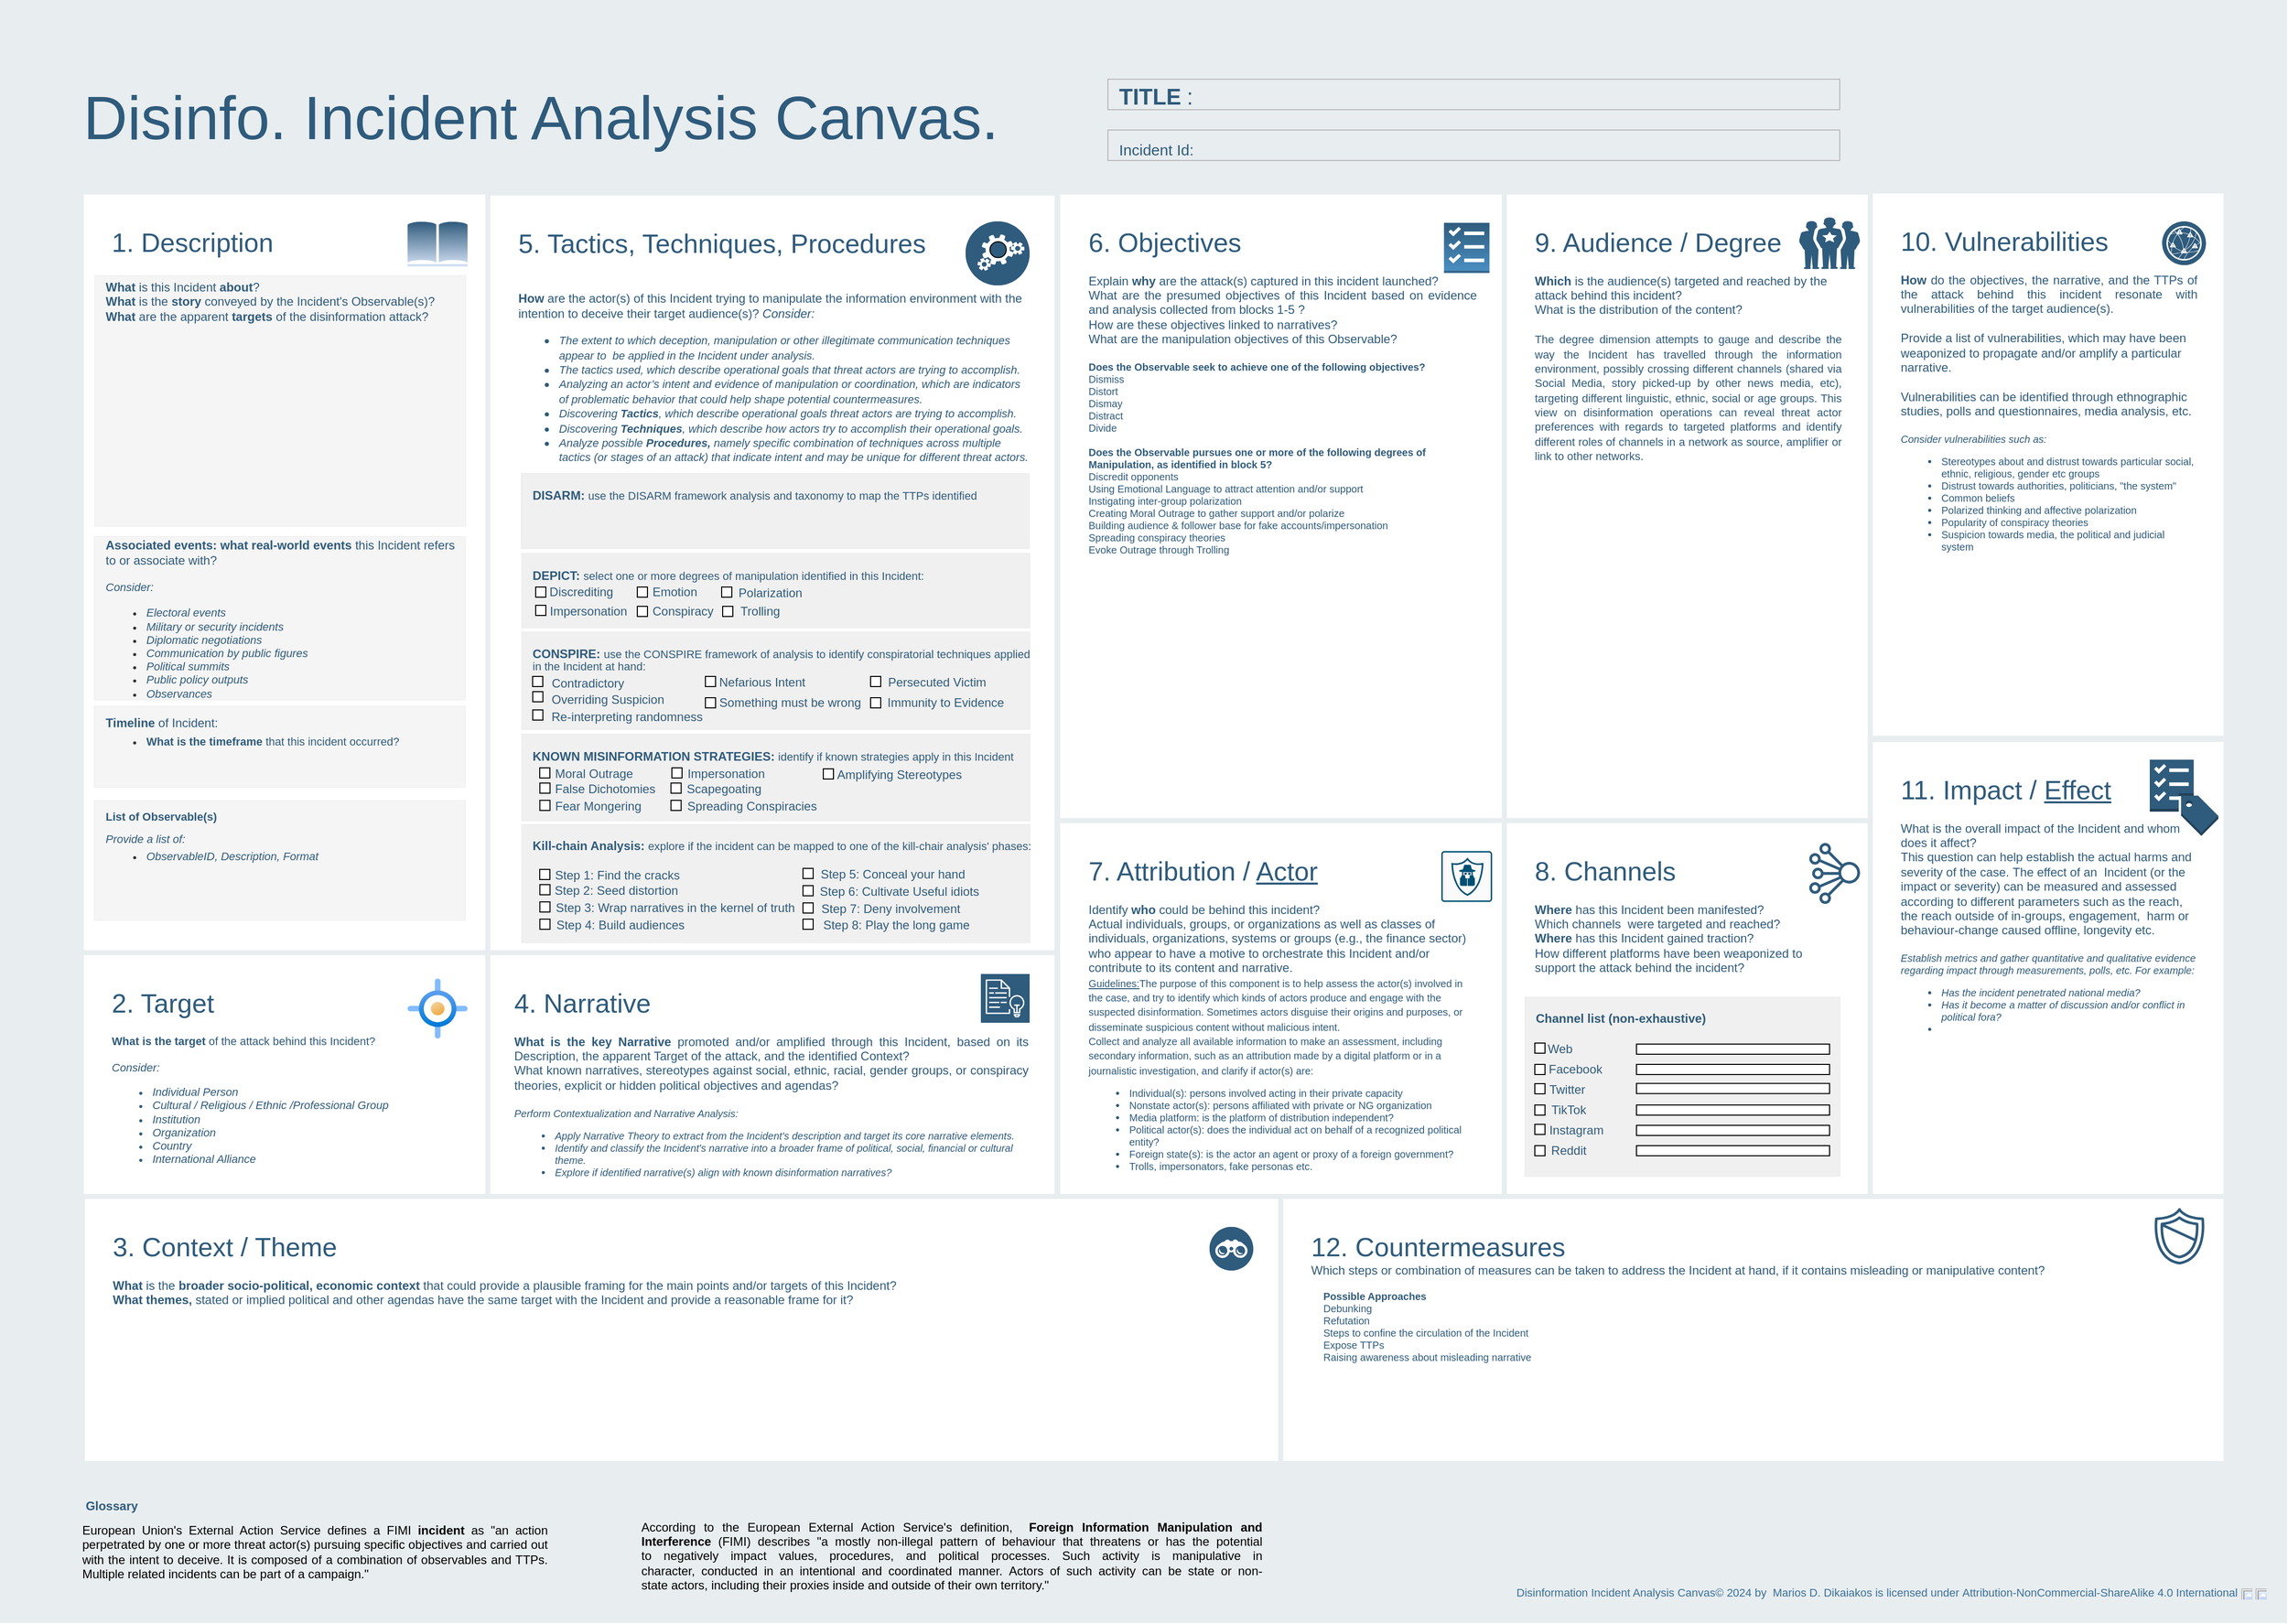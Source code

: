 <mxfile version="23.1.5" type="device">
  <diagram id="07fea595-8f29-1299-0266-81d95cde20df" name="Page-1">
    <mxGraphModel dx="3676" dy="854" grid="1" gridSize="10" guides="1" tooltips="1" connect="1" arrows="1" fold="1" page="1" pageScale="1" pageWidth="2336" pageHeight="1654" background="none" math="0" shadow="0">
      <root>
        <mxCell id="0" />
        <mxCell id="1" parent="0" />
        <mxCell id="698" value="" style="rounded=0;whiteSpace=wrap;html=1;shadow=0;labelBackgroundColor=none;strokeColor=none;strokeWidth=3;fillColor=#e8edf0;fontSize=60;fontColor=#2F5B7C;align=left;" parent="1" vertex="1">
          <mxGeometry x="-2290" y="32" width="2250" height="1598" as="geometry" />
        </mxCell>
        <mxCell id="699" value="&lt;div style=&quot;font-size: 26px&quot;&gt;&lt;font style=&quot;font-size: 26px&quot;&gt;9. Audience / Degree&lt;/font&gt;&lt;/div&gt;&lt;div&gt;&lt;br&gt;&lt;/div&gt;&lt;div&gt;&lt;div style=&quot;border-color: var(--border-color);&quot;&gt;&lt;span style=&quot;background-color: initial;&quot;&gt;&lt;b&gt;Which &lt;/b&gt;is the&amp;nbsp;audience(s) targeted and reached by the attack behind this incident?&lt;/span&gt;&lt;/div&gt;&lt;div style=&quot;border-color: var(--border-color);&quot;&gt;&lt;span style=&quot;background-color: initial;&quot;&gt;What is the distribution of the content?&amp;nbsp;&lt;/span&gt;&lt;br&gt;&lt;/div&gt;&lt;div style=&quot;border-color: var(--border-color);&quot;&gt;&lt;br style=&quot;border-color: var(--border-color);&quot;&gt;&lt;/div&gt;&lt;div style=&quot;text-align: justify; border-color: var(--border-color);&quot;&gt;&lt;font style=&quot;font-size: 11px;&quot;&gt;The degree dimension attempts to gauge and describe the way the Incident has travelled through the information environment, possibly crossing different channels (shared via Social Media, story picked-up by other news media, etc), targeting different linguistic, ethnic, social or age groups. This view on disinformation operations can reveal threat actor preferences with regards to targeted platforms and identify different roles of channels in a network as source, amplifier or link to other networks.&lt;/font&gt;&lt;/div&gt;&lt;/div&gt;&lt;div&gt;&lt;br&gt;&lt;/div&gt;" style="rounded=0;whiteSpace=wrap;html=1;shadow=0;labelBackgroundColor=none;strokeColor=#e8edf0;strokeWidth=5;fillColor=#ffffff;fontSize=12;fontColor=#2F5B7C;align=left;verticalAlign=top;spacing=30;" parent="1" vertex="1">
          <mxGeometry x="-810" y="221" width="360" height="619" as="geometry" />
        </mxCell>
        <mxCell id="700" value="&lt;font&gt;&lt;font style=&quot;font-size: 26px&quot;&gt;1. Description&lt;br&gt;&lt;/font&gt;&lt;/font&gt;&lt;div style=&quot;font-size: 10px&quot;&gt;&lt;br&gt;&lt;/div&gt;&lt;div style=&quot;font-size: 10px&quot;&gt;&lt;br&gt;&lt;/div&gt;" style="rounded=0;whiteSpace=wrap;html=1;shadow=0;labelBackgroundColor=none;strokeColor=#e8edf0;strokeWidth=5;fillColor=#ffffff;fontSize=12;fontColor=#2F5B7C;align=left;verticalAlign=top;spacing=30;" parent="1" vertex="1">
          <mxGeometry x="-2210" y="221" width="400" height="749" as="geometry" />
        </mxCell>
        <mxCell id="702" value="&lt;div&gt;&lt;font style=&quot;font-size: 26px&quot;&gt;5. Tactics, Techniques, Procedures&amp;nbsp;&lt;/font&gt;&lt;/div&gt;&lt;div&gt;&lt;font style=&quot;font-size: 26px&quot;&gt;&lt;br&gt;&lt;/font&gt;&lt;/div&gt;&lt;div style=&quot;&quot;&gt;&lt;div&gt;&lt;b&gt;How &lt;/b&gt;are the actor(s) of this Incident trying to manipulate the information environment with the intention to deceive their target audience(s)?&amp;nbsp;&lt;i style=&quot;background-color: initial;&quot;&gt;Consider:&lt;/i&gt;&lt;/div&gt;&lt;div&gt;&lt;ul&gt;&lt;li&gt;&lt;span style=&quot;background-color: initial;&quot;&gt;&lt;i&gt;&lt;font style=&quot;font-size: 11px;&quot;&gt;The extent to which deception, manipulation or other illegitimate communication&amp;nbsp;techniques appear to&amp;nbsp; be applied in the Incident under analysis.&amp;nbsp;&lt;/font&gt;&lt;/i&gt;&lt;/span&gt;&lt;/li&gt;&lt;li&gt;&lt;i&gt;&lt;font style=&quot;font-size: 11px;&quot;&gt;&lt;span style=&quot;background-color: initial;&quot;&gt;The t&lt;/span&gt;&lt;span style=&quot;background-color: initial;&quot;&gt;actics used, which describe operational goals that threat actors are trying to accomplish.&lt;/span&gt;&lt;/font&gt;&lt;/i&gt;&lt;/li&gt;&lt;li&gt;&lt;i&gt;&lt;font style=&quot;font-size: 11px;&quot;&gt;&lt;span style=&quot;background-color: initial;&quot;&gt;Analyzing an actor’s intent&amp;nbsp;&lt;/span&gt;&lt;span style=&quot;background-color: initial;&quot;&gt;and evidence of manipulation or coordination, which are indicators of problematic behavior that could help&amp;nbsp;&lt;/span&gt;&lt;span style=&quot;background-color: initial;&quot;&gt;shape potential countermeasures.&lt;/span&gt;&lt;/font&gt;&lt;/i&gt;&lt;/li&gt;&lt;li&gt;&lt;i&gt;&lt;font style=&quot;font-size: 11px;&quot;&gt;Discovering &lt;b&gt;Tactics&lt;/b&gt;, which describe operational goals threat actors are trying to accomplish.&amp;nbsp;&lt;/font&gt;&lt;/i&gt;&lt;/li&gt;&lt;li&gt;&lt;i&gt;&lt;font style=&quot;font-size: 11px;&quot;&gt;Discovering &lt;b&gt;Techniques&lt;/b&gt;, which describe how actors try to accomplish their operational goals.&lt;/font&gt;&lt;/i&gt;&lt;/li&gt;&lt;li&gt;&lt;i&gt;&lt;font style=&quot;font-size: 11px;&quot;&gt;Analyze possible &lt;b&gt;Procedures, &lt;/b&gt;namely&amp;nbsp;specific combination of techniques across multiple tactics (or stages of an attack) that indicate intent and may be unique for different threat actors.&lt;/font&gt;&lt;/i&gt;&lt;/li&gt;&lt;/ul&gt;&lt;/div&gt;&lt;/div&gt;" style="rounded=0;whiteSpace=wrap;html=1;shadow=0;labelBackgroundColor=none;strokeColor=#e8edf0;strokeWidth=5;fillColor=#ffffff;fontSize=12;fontColor=#2F5B7C;align=left;verticalAlign=top;spacing=30;" parent="1" vertex="1">
          <mxGeometry x="-1810" y="222" width="560" height="748" as="geometry" />
        </mxCell>
        <mxCell id="703" value="&lt;div style=&quot;font-size: 26px&quot;&gt;&lt;font style=&quot;font-size: 26px&quot;&gt;6. Objectives&lt;/font&gt;&lt;/div&gt;&lt;div&gt;&lt;br&gt;&lt;/div&gt;&lt;div style=&quot;text-align: justify;&quot;&gt;Explain &lt;b&gt;why&lt;/b&gt;&amp;nbsp;are the attack(s) captured in this incident launched?&amp;nbsp;&lt;/div&gt;&lt;div style=&quot;text-align: justify;&quot;&gt;What are the presumed objectives of this Incident based on evidence and analysis collected&lt;span style=&quot;background-color: initial;&quot;&gt;&amp;nbsp;from blocks 1-5 ?&amp;nbsp;&lt;/span&gt;&lt;/div&gt;&lt;div style=&quot;text-align: justify;&quot;&gt;&lt;span style=&quot;background-color: initial;&quot;&gt;How are these objectives linked to narratives?&lt;/span&gt;&lt;/div&gt;&lt;div style=&quot;text-align: justify;&quot;&gt;What are the manipulation objectives of this Observable?&lt;br&gt;&lt;/div&gt;&lt;div&gt;&lt;br&gt;&lt;/div&gt;&lt;div style=&quot;font-size: 10px&quot;&gt;&lt;font style=&quot;font-size: 10px&quot;&gt;&lt;b&gt;Does the Observable seek to achieve one of the following objectives?&lt;/b&gt;&lt;/font&gt;&lt;/div&gt;&lt;div style=&quot;font-size: 10px&quot;&gt;&lt;font style=&quot;font-size: 10px&quot;&gt;Dismiss&lt;/font&gt;&lt;/div&gt;&lt;div style=&quot;font-size: 10px&quot;&gt;&lt;font style=&quot;font-size: 10px&quot;&gt;Distort&lt;/font&gt;&lt;/div&gt;&lt;div style=&quot;font-size: 10px&quot;&gt;&lt;font style=&quot;font-size: 10px&quot;&gt;Dismay&lt;/font&gt;&lt;/div&gt;&lt;div style=&quot;font-size: 10px&quot;&gt;&lt;font style=&quot;font-size: 10px&quot;&gt;Distract&lt;/font&gt;&lt;/div&gt;&lt;div style=&quot;font-size: 10px&quot;&gt;&lt;font style=&quot;font-size: 10px&quot;&gt;Divide&lt;/font&gt;&lt;/div&gt;&lt;div style=&quot;font-size: 10px&quot;&gt;&lt;font style=&quot;font-size: 10px&quot;&gt;&lt;br&gt;&lt;/font&gt;&lt;/div&gt;&lt;div style=&quot;font-size: 10px&quot;&gt;&lt;font style=&quot;font-size: 10px&quot;&gt;&lt;b&gt;Does the Observable pursues one or more of the following degrees of Manipulation, as identified in block 5?&lt;/b&gt;&lt;/font&gt;&lt;/div&gt;&lt;div style=&quot;font-size: 10px&quot;&gt;Discredit opponents&lt;/div&gt;&lt;div style=&quot;font-size: 10px&quot;&gt;Using Emotional Language to attract attention and/or support&lt;/div&gt;&lt;div style=&quot;font-size: 10px&quot;&gt;Instigating inter-group polarization&lt;/div&gt;&lt;div style=&quot;font-size: 10px&quot;&gt;Creating Moral Outrage to gather support and/or polarize&lt;/div&gt;&lt;div style=&quot;font-size: 10px&quot;&gt;Building audience &amp;amp; follower base for fake accounts/impersonation&lt;/div&gt;&lt;div style=&quot;font-size: 10px&quot;&gt;Spreading conspiracy theories&lt;/div&gt;&lt;div style=&quot;font-size: 10px&quot;&gt;Evoke Outrage through Trolling&lt;/div&gt;" style="rounded=0;whiteSpace=wrap;html=1;shadow=0;labelBackgroundColor=none;strokeColor=#e8edf0;strokeWidth=5;fillColor=#ffffff;fontSize=12;fontColor=#2F5B7C;align=left;verticalAlign=top;spacing=30;" parent="1" vertex="1">
          <mxGeometry x="-1249.5" y="221" width="439.5" height="619" as="geometry" />
        </mxCell>
        <mxCell id="706" value="&lt;div style=&quot;font-size: 26px&quot;&gt;&lt;font style=&quot;font-size: 26px&quot;&gt;4. Narrative&lt;/font&gt;&lt;/div&gt;&lt;div&gt;&lt;br&gt;&lt;/div&gt;&lt;b&gt;&lt;div style=&quot;text-align: justify;&quot;&gt;&lt;b style=&quot;background-color: initial;&quot;&gt;What is the key Narrative&lt;/b&gt;&lt;span style=&quot;background-color: initial; font-weight: normal;&quot;&gt;&amp;nbsp;promoted and/or amplified through this Incident, b&lt;/span&gt;&lt;span style=&quot;background-color: initial; font-weight: normal;&quot;&gt;ased on its Description, the apparent Target of the attack, and the identified Context?&lt;/span&gt;&lt;/div&gt;&lt;/b&gt;&lt;span style=&quot;background-color: initial;&quot;&gt;&lt;div style=&quot;text-align: justify;&quot;&gt;&lt;span style=&quot;background-color: initial;&quot;&gt;What known narratives, stereotypes against social, ethnic, racial, gender groups, or conspiracy theories, explicit or hidden political objectives and agendas?&lt;/span&gt;&lt;/div&gt;&lt;/span&gt;&lt;div&gt;&lt;br&gt;&lt;/div&gt;&lt;div style=&quot;font-size: 10px&quot;&gt;&lt;div&gt;&lt;i&gt;Perform Contextualization and Narrative Analysis:&lt;/i&gt;&lt;/div&gt;&lt;div&gt;&lt;ul&gt;&lt;li&gt;&lt;i style=&quot;background-color: initial;&quot;&gt;&lt;font style=&quot;background-color: initial;&quot;&gt;Apply Narrative Theory to extract from the Incident&#39;s description and target its core narrative elements.&lt;/font&gt;&amp;nbsp;&lt;/i&gt;&lt;br&gt;&lt;/li&gt;&lt;li&gt;&lt;i&gt;Identify and classify the Incident&#39;s narrative into a broader frame of political, social, financial or cultural theme.&amp;nbsp;&lt;/i&gt;&lt;/li&gt;&lt;li&gt;&lt;span style=&quot;background-color: initial;&quot;&gt;&lt;i&gt;Explore if identified narrative(s) align with known disinformation narratives?&lt;/i&gt;&lt;/span&gt;&lt;/li&gt;&lt;/ul&gt;&lt;/div&gt;&lt;/div&gt;" style="rounded=0;whiteSpace=wrap;html=1;shadow=0;labelBackgroundColor=none;strokeColor=#e8edf0;strokeWidth=5;fillColor=#ffffff;fontSize=12;fontColor=#2F5B7C;align=left;verticalAlign=top;spacing=30;" parent="1" vertex="1">
          <mxGeometry x="-1814" y="970" width="564" height="240" as="geometry" />
        </mxCell>
        <mxCell id="707" value="&lt;div style=&quot;font-size: 26px&quot;&gt;&lt;font style=&quot;font-size: 26px&quot;&gt;11. Impact / &lt;u style=&quot;&quot;&gt;Effect&lt;/u&gt;&lt;/font&gt;&lt;/div&gt;&lt;div&gt;&lt;br&gt;&lt;/div&gt;&lt;div&gt;What is the overall impact of the Incident and whom does it affect?&amp;nbsp;&lt;/div&gt;&lt;div&gt;This question&amp;nbsp;&lt;span style=&quot;background-color: initial;&quot;&gt;can help establish the actual harms and severity of the case.&amp;nbsp;&lt;/span&gt;&lt;span style=&quot;background-color: initial;&quot;&gt;The effect of an&amp;nbsp;&amp;nbsp;&lt;/span&gt;&lt;span style=&quot;background-color: initial;&quot;&gt;Incident (or the impact or severity) can be measured and assessed according to&amp;nbsp;&lt;/span&gt;&lt;span style=&quot;background-color: initial;&quot;&gt;different parameters such as the reach, the reach outside of in-groups, engagement,&amp;nbsp;&amp;nbsp;&lt;/span&gt;&lt;span style=&quot;background-color: initial;&quot;&gt;harm or behaviour-change caused offline, longevity etc.&lt;/span&gt;&lt;/div&gt;&lt;div&gt;&lt;span style=&quot;background-color: initial;&quot;&gt;&lt;br&gt;&lt;/span&gt;&lt;/div&gt;&lt;div&gt;&lt;div style=&quot;border-color: var(--border-color); font-size: 10px;&quot;&gt;&lt;font style=&quot;border-color: var(--border-color);&quot;&gt;&lt;i style=&quot;border-color: var(--border-color);&quot;&gt;Establish metrics and gather quantitative and qualitative evidence regarding impact through measurements, polls, etc. For example:&lt;/i&gt;&lt;/font&gt;&lt;/div&gt;&lt;div style=&quot;border-color: var(--border-color); font-size: 10px;&quot;&gt;&lt;ul&gt;&lt;li&gt;&lt;font style=&quot;border-color: var(--border-color);&quot;&gt;&lt;i style=&quot;border-color: var(--border-color);&quot;&gt;Has the incident penetrated national media?&lt;/i&gt;&lt;/font&gt;&lt;/li&gt;&lt;li&gt;&lt;font style=&quot;border-color: var(--border-color);&quot;&gt;&lt;i style=&quot;border-color: var(--border-color);&quot;&gt;Has it become a matter of discussion and/or conflict in political fora?&lt;/i&gt;&lt;/font&gt;&lt;/li&gt;&lt;li&gt;&lt;font style=&quot;border-color: var(--border-color);&quot;&gt;&lt;i style=&quot;border-color: var(--border-color);&quot;&gt;&lt;br&gt;&lt;/i&gt;&lt;/font&gt;&lt;/li&gt;&lt;/ul&gt;&lt;/div&gt;&lt;div&gt;&lt;font style=&quot;border-color: var(--border-color);&quot;&gt;&lt;i style=&quot;border-color: var(--border-color);&quot;&gt;&lt;br&gt;&lt;/i&gt;&lt;/font&gt;&lt;/div&gt;&lt;div style=&quot;border-color: var(--border-color); font-size: 10px;&quot;&gt;&lt;ul style=&quot;border-color: var(--border-color);&quot;&gt;&lt;/ul&gt;&lt;/div&gt;&lt;/div&gt;" style="rounded=0;whiteSpace=wrap;html=1;shadow=0;labelBackgroundColor=none;strokeColor=#e8edf0;strokeWidth=5;fillColor=#ffffff;fontSize=12;fontColor=#2F5B7C;align=left;verticalAlign=top;spacing=30;" parent="1" vertex="1">
          <mxGeometry x="-450" y="760" width="350" height="450" as="geometry" />
        </mxCell>
        <mxCell id="708" value="Disinfo. Incident Analysis Canvas." style="text;html=1;resizable=0;points=[];autosize=1;align=left;verticalAlign=top;spacingTop=-4;fontSize=60;fontColor=#2F5B7C;" parent="1" vertex="1">
          <mxGeometry x="-2210" y="110" width="920" height="80" as="geometry" />
        </mxCell>
        <mxCell id="718" value="" style="dashed=0;html=1;shape=mxgraph.aws3.checklist_cost;fillColor=#2F5B7C;gradientColor=none;shadow=0;labelBackgroundColor=none;strokeColor=none;strokeWidth=3;fontSize=10;fontColor=#2F5B7C;align=left;" parent="1" vertex="1">
          <mxGeometry x="-175" y="780" width="67.5" height="75" as="geometry" />
        </mxCell>
        <mxCell id="clvNrAkNPHboKzo4sber-737" value="" style="verticalLabelPosition=bottom;sketch=0;html=1;fillColor=#2F5B7C;strokeColor=none;verticalAlign=top;pointerEvents=1;align=center;shape=mxgraph.cisco_safe.people_places_things_icons.icon1;fontColor=#004C99;" parent="1" vertex="1">
          <mxGeometry x="-520" y="246.13" width="60" height="50.75" as="geometry" />
        </mxCell>
        <mxCell id="clvNrAkNPHboKzo4sber-739" style="edgeStyle=orthogonalEdgeStyle;rounded=0;orthogonalLoop=1;jettySize=auto;html=1;exitX=0.5;exitY=1;exitDx=0;exitDy=0;" parent="1" edge="1">
          <mxGeometry relative="1" as="geometry">
            <mxPoint x="-2025" y="1240" as="sourcePoint" />
            <mxPoint x="-2025" y="1240" as="targetPoint" />
          </mxGeometry>
        </mxCell>
        <mxCell id="clvNrAkNPHboKzo4sber-750" value="&lt;div style=&quot;font-size: 26px&quot;&gt;&lt;font style=&quot;font-size: 26px&quot;&gt;3. Context / Theme&lt;/font&gt;&lt;/div&gt;&lt;div&gt;&lt;br&gt;&lt;/div&gt;&lt;div&gt;&lt;b&gt;What&lt;/b&gt; is the &lt;b&gt;broader socio-political, economic context&lt;/b&gt; that could provide a plausible framing for the main points and/or targets of this Incident?&amp;nbsp;&lt;/div&gt;&lt;div&gt;&lt;b&gt;What themes,&lt;/b&gt; stated or implied political and other agendas have the same target with the Incident and provide a reasonable frame for it?&lt;br&gt;&lt;/div&gt;&lt;div&gt;&lt;br&gt;&lt;/div&gt;" style="rounded=0;whiteSpace=wrap;html=1;shadow=0;labelBackgroundColor=none;strokeColor=#e8edf0;strokeWidth=5;fillColor=#ffffff;fontSize=12;fontColor=#2F5B7C;align=left;verticalAlign=top;spacing=30;" parent="1" vertex="1">
          <mxGeometry x="-2209" y="1210" width="1179" height="263" as="geometry" />
        </mxCell>
        <mxCell id="pVPiZ-HtbXnwxw0ccNwT-718" value="&lt;font style=&quot;font-size: 15px;&quot; color=&quot;#2f5b7c&quot;&gt;&lt;br&gt;&lt;div style=&quot;&quot;&gt;&lt;span style=&quot;background-color: initial;&quot;&gt;Incident Id:&amp;nbsp; &amp;nbsp; &amp;nbsp; &amp;nbsp;&amp;nbsp;&lt;/span&gt;&lt;/div&gt;&lt;br&gt;&lt;/font&gt;" style="text;strokeColor=#B8B8B8;align=left;fillColor=none;html=1;verticalAlign=middle;whiteSpace=wrap;rounded=0;fontColor=#999999;labelBorderColor=none;spacingTop=7;spacing=11;perimeterSpacing=7;" parent="1" vertex="1">
          <mxGeometry x="-1200" y="160" width="720" height="30" as="geometry" />
        </mxCell>
        <mxCell id="aSTaS-76TJGAvLM2BYjj-718" value="" style="shadow=0;dashed=0;html=1;strokeColor=none;fillColor=#2F5B7C;labelPosition=center;verticalLabelPosition=bottom;verticalAlign=top;align=center;outlineConnect=0;shape=mxgraph.veeam.library;gradientColor=#D4E1F5;" parent="1" vertex="1">
          <mxGeometry x="-1889" y="250" width="59" height="44.36" as="geometry" />
        </mxCell>
        <mxCell id="gkMJH9zX8IEWUTjaaAih-718" value="&lt;font&gt;&lt;font style=&quot;font-size: 26px&quot;&gt;2. Target&lt;/font&gt;&lt;br&gt;&lt;/font&gt;&lt;font style=&quot;font-size: 11px;&quot;&gt;&lt;br style=&quot;font-size: 12px&quot;&gt;&lt;div style=&quot;&quot;&gt;&lt;b&gt;What&lt;/b&gt; &lt;b&gt;is the target&lt;/b&gt; of the attack behind this Incident?&lt;/div&gt;&lt;div style=&quot;&quot;&gt;&lt;i&gt;&lt;br&gt;&lt;/i&gt;&lt;/div&gt;&lt;div style=&quot;&quot;&gt;&lt;i&gt;Consider:&lt;/i&gt;&lt;/div&gt;&lt;div style=&quot;font-size: 11px;&quot;&gt;&lt;ul&gt;&lt;li&gt;&lt;span style=&quot;background-color: initial;&quot;&gt;&lt;i&gt;Individual Person&lt;/i&gt;&lt;/span&gt;&lt;/li&gt;&lt;li&gt;&lt;span style=&quot;background-color: initial;&quot;&gt;&lt;i&gt;Cultural / Religious / Ethnic /Professional Group&lt;/i&gt;&lt;/span&gt;&lt;/li&gt;&lt;li&gt;&lt;span style=&quot;background-color: initial;&quot;&gt;&lt;i&gt;Institution&lt;/i&gt;&lt;/span&gt;&lt;/li&gt;&lt;li&gt;&lt;span style=&quot;background-color: initial;&quot;&gt;&lt;i&gt;Organization&lt;/i&gt;&lt;/span&gt;&lt;/li&gt;&lt;li&gt;&lt;span style=&quot;background-color: initial;&quot;&gt;&lt;i&gt;Country&lt;/i&gt;&lt;/span&gt;&lt;/li&gt;&lt;li&gt;&lt;span style=&quot;background-color: initial;&quot;&gt;&lt;i&gt;International Alliance&lt;/i&gt;&lt;/span&gt;&lt;/li&gt;&lt;/ul&gt;&lt;/div&gt;&lt;div style=&quot;&quot;&gt;&lt;br&gt;&lt;/div&gt;&lt;/font&gt;&lt;div style=&quot;font-size: 10px&quot;&gt;&lt;br&gt;&lt;/div&gt;&lt;div style=&quot;font-size: 10px&quot;&gt;&lt;br&gt;&lt;/div&gt;" style="rounded=0;whiteSpace=wrap;html=1;shadow=0;labelBackgroundColor=none;strokeColor=#e8edf0;strokeWidth=5;fillColor=#ffffff;fontSize=12;fontColor=#2F5B7C;align=left;verticalAlign=top;spacing=30;" parent="1" vertex="1">
          <mxGeometry x="-2210" y="970" width="400" height="240" as="geometry" />
        </mxCell>
        <mxCell id="gkMJH9zX8IEWUTjaaAih-719" value="&lt;div style=&quot;text-align: justify;&quot;&gt;European Union&#39;s External Action Service defines a FIMI &lt;b&gt;incident&lt;/b&gt; as &quot;an action perpetrated by one or more threat actor(s) pursuing specific objectives and carried&amp;nbsp;&lt;span style=&quot;background-color: initial;&quot;&gt;out with the intent to deceive. It is composed of a combination of observables and TTPs. Multiple related incidents&amp;nbsp;&lt;/span&gt;&lt;span style=&quot;background-color: initial;&quot;&gt;can be part of a campaign.&quot;&lt;/span&gt;&lt;/div&gt;" style="text;strokeColor=none;align=center;fillColor=none;html=1;verticalAlign=middle;whiteSpace=wrap;rounded=0;fontColor=#000000;" parent="1" vertex="1">
          <mxGeometry x="-2210" y="1530" width="460" height="60" as="geometry" />
        </mxCell>
        <mxCell id="gkMJH9zX8IEWUTjaaAih-720" value="&lt;b&gt;Glossary&lt;/b&gt;" style="text;strokeColor=none;align=center;fillColor=none;html=1;verticalAlign=middle;whiteSpace=wrap;rounded=0;fontColor=#2F5B7C;" parent="1" vertex="1">
          <mxGeometry x="-2210" y="1500" width="60" height="30" as="geometry" />
        </mxCell>
        <mxCell id="KTAiGwlYfs7WKNJQzbvt-720" value="&lt;p style=&quot;line-height: 120%; font-size: 12px;&quot;&gt;&lt;font style=&quot;font-size: 12px;&quot; color=&quot;#2f5b7c&quot;&gt;&lt;b&gt;Associated events:&lt;/b&gt;&amp;nbsp;&lt;b&gt;what real-world events&lt;/b&gt; this Incident refers to or associate with&lt;span style=&quot;background-color: initial;&quot;&gt;?&lt;/span&gt;&lt;/font&gt;&lt;/p&gt;&lt;p style=&quot;line-height: 120%; font-size: 12px;&quot;&gt;&lt;i style=&quot;background-color: initial; color: rgb(47, 91, 124); font-size: 11px;&quot;&gt;Consider:&lt;/i&gt;&lt;/p&gt;&lt;p style=&quot;line-height: 120%; font-size: 11px;&quot;&gt;&lt;/p&gt;&lt;ul style=&quot;line-height: 120%;&quot;&gt;&lt;li&gt;&lt;font color=&quot;#2f5b7c&quot;&gt;&lt;i&gt;Electoral events&lt;/i&gt;&lt;/font&gt;&lt;/li&gt;&lt;li&gt;&lt;font color=&quot;#2f5b7c&quot;&gt;&lt;i&gt;Military or security incidents&lt;/i&gt;&lt;/font&gt;&lt;/li&gt;&lt;li&gt;&lt;font color=&quot;#2f5b7c&quot;&gt;&lt;i&gt;Diplomatic negotiations&lt;/i&gt;&lt;/font&gt;&lt;/li&gt;&lt;li&gt;&lt;font color=&quot;#2f5b7c&quot;&gt;&lt;i&gt;Communication by public figures&lt;/i&gt;&lt;/font&gt;&lt;/li&gt;&lt;li&gt;&lt;font color=&quot;#2f5b7c&quot;&gt;&lt;i&gt;Political summits&lt;/i&gt;&lt;/font&gt;&lt;/li&gt;&lt;li&gt;&lt;font color=&quot;#2f5b7c&quot;&gt;&lt;i&gt;Public policy outputs&lt;/i&gt;&lt;/font&gt;&lt;/li&gt;&lt;li&gt;&lt;font color=&quot;#2f5b7c&quot;&gt;&lt;i&gt;Observances&lt;/i&gt;&lt;/font&gt;&lt;/li&gt;&lt;/ul&gt;&lt;p&gt;&lt;/p&gt;" style="rounded=0;whiteSpace=wrap;html=1;shadow=0;labelBackgroundColor=none;strokeColor=#666666;strokeWidth=0;fillColor=#f5f5f5;fontSize=11;fontColor=#333333;align=left;verticalAlign=middle;spacing=0;spacingTop=0;spacingLeft=11;" parent="1" vertex="1">
          <mxGeometry x="-2197.5" y="560" width="365" height="161" as="geometry" />
        </mxCell>
        <mxCell id="3YunXSrgSm8D3ggenOJx-721" value="" style="sketch=0;points=[[0,0,0],[0.25,0,0],[0.5,0,0],[0.75,0,0],[1,0,0],[0,1,0],[0.25,1,0],[0.5,1,0],[0.75,1,0],[1,1,0],[0,0.25,0],[0,0.5,0],[0,0.75,0],[1,0.25,0],[1,0.5,0],[1,0.75,0]];outlineConnect=0;fontColor=#232F3E;fillColor=#2F5B7C;strokeColor=#ffffff;dashed=0;verticalLabelPosition=bottom;verticalAlign=top;align=center;html=1;fontSize=12;fontStyle=0;aspect=fixed;shape=mxgraph.aws4.resourceIcon;resIcon=mxgraph.aws4.comprehend;" parent="1" vertex="1">
          <mxGeometry x="-1325" y="991" width="48" height="48" as="geometry" />
        </mxCell>
        <mxCell id="cAoARAnAle2QqVufT_rQ-718" value="&lt;span style=&quot;background-color: initial; color: rgb(47, 91, 124);&quot;&gt;&lt;br&gt;&lt;div style=&quot;&quot;&gt;&lt;span style=&quot;background-color: initial;&quot;&gt;&lt;font size=&quot;1&quot; style=&quot;&quot;&gt;&lt;b style=&quot;font-size: 22px;&quot;&gt;TITLE&lt;/b&gt;&lt;/font&gt;&lt;font style=&quot;font-size: 20px;&quot;&gt; &lt;/font&gt;&lt;font style=&quot;font-size: 22px;&quot;&gt;:&lt;/font&gt;&lt;font style=&quot;font-size: 20px;&quot;&gt;&amp;nbsp; &amp;nbsp;&lt;/font&gt;&lt;span style=&quot;font-size: 15px;&quot;&gt; &amp;nbsp; &amp;nbsp; &amp;nbsp; &amp;nbsp;&lt;/span&gt;&lt;/span&gt;&lt;/div&gt;&lt;/span&gt;&lt;font style=&quot;font-size: 15px;&quot; color=&quot;#2f5b7c&quot;&gt;&lt;br&gt;&lt;/font&gt;" style="text;align=left;html=1;verticalAlign=middle;whiteSpace=wrap;rounded=0;labelBorderColor=none;spacingTop=7;spacing=11;perimeterSpacing=7;shadow=0;fillColor=none;strokeColor=#B8B8B8;" parent="1" vertex="1">
          <mxGeometry x="-1200" y="110" width="720" height="30" as="geometry" />
        </mxCell>
        <mxCell id="cAoARAnAle2QqVufT_rQ-720" value="&lt;font&gt;&lt;font style=&quot;font-size: 26px&quot;&gt;7. Attribution / &lt;u&gt;Actor&lt;/u&gt;&lt;/font&gt;&lt;br style=&quot;font-size: 12px&quot;&gt;&lt;/font&gt;&lt;font&gt;&lt;br style=&quot;font-size: 12px&quot;&gt;Identify &lt;b&gt;who&lt;/b&gt;&amp;nbsp;could be behind this incident? &lt;br&gt;Actual individuals, groups, or organizations&amp;nbsp;as well as classes of individuals, organizations, systems or groups (e.g., the finance sector) who appear to have a motive to orchestrate this Incident and/or contribute to its content and narrative.&amp;nbsp;&lt;br&gt;&lt;font style=&quot;&quot;&gt;&lt;u style=&quot;border-color: var(--border-color); font-size: 10px;&quot;&gt;Guidelines:&lt;/u&gt;&lt;span style=&quot;font-size: 10px;&quot;&gt;The purpose of this component is to help assess the actor(s) involved in the&amp;nbsp;&lt;/span&gt;&lt;span style=&quot;font-size: 10px; background-color: initial;&quot;&gt;case, and try to identify which kinds of actors produce and engage with the suspected disinformation.&amp;nbsp;&lt;/span&gt;&lt;span style=&quot;font-size: 10px; background-color: initial;&quot;&gt;Sometimes actors disguise their origins and purposes, or disseminate suspicious content without malicious intent.&amp;nbsp;&amp;nbsp;&lt;br&gt;&lt;/span&gt;&lt;span style=&quot;background-color: initial; font-size: 10px;&quot;&gt;Collect and analyze all available information to make an assessment, &lt;/span&gt;&lt;span style=&quot;background-color: initial; font-size: 10px;&quot;&gt;including secondary information, such as an attribution made by a digital platform or&amp;nbsp;in&lt;/span&gt;&lt;span style=&quot;background-color: initial; font-size: 10px;&quot;&gt;&amp;nbsp;a journalistic investigation, and clarify if actor(s) are:&lt;br&gt;&lt;/span&gt;&lt;span style=&quot;font-size: 10px; background-color: initial;&quot;&gt;&lt;ul&gt;&lt;li&gt;&lt;font&gt;&lt;font style=&quot;&quot;&gt;&lt;span style=&quot;background-color: initial; font-size: 10px;&quot;&gt;Individual(s): persons involved acting in their private capacity&lt;/span&gt;&lt;/font&gt;&lt;/font&gt;&lt;/li&gt;&lt;li&gt;Nonstate actor(s): persons affiliated with private or NG organization&lt;/li&gt;&lt;li&gt;Media platform: is the platform of distribution independent?&lt;/li&gt;&lt;li&gt;Political actor(s): does the individual act on behalf of a recognized political entity?&lt;/li&gt;&lt;li&gt;Foreign state(s): is the actor an agent or proxy of a foreign government?&lt;/li&gt;&lt;li&gt;Trolls, impersonators, fake personas etc.&lt;/li&gt;&lt;/ul&gt;&lt;/span&gt;&lt;/font&gt;&lt;/font&gt;" style="rounded=0;whiteSpace=wrap;html=1;shadow=0;labelBackgroundColor=none;strokeColor=#e8edf0;strokeWidth=5;fillColor=#ffffff;fontSize=12;fontColor=#2F5B7C;align=left;verticalAlign=top;spacing=30;" parent="1" vertex="1">
          <mxGeometry x="-1249.5" y="840" width="439.5" height="370" as="geometry" />
        </mxCell>
        <mxCell id="cAoARAnAle2QqVufT_rQ-721" value="" style="sketch=0;points=[[0.015,0.015,0],[0.985,0.015,0],[0.985,0.985,0],[0.015,0.985,0],[0.25,0,0],[0.5,0,0],[0.75,0,0],[1,0.25,0],[1,0.5,0],[1,0.75,0],[0.75,1,0],[0.5,1,0],[0.25,1,0],[0,0.75,0],[0,0.5,0],[0,0.25,0]];verticalLabelPosition=bottom;html=1;verticalAlign=top;aspect=fixed;align=center;pointerEvents=1;shape=mxgraph.cisco19.rect;prIcon=next_generation_intrusion_prevention_system;fillColor=#FAFAFA;strokeColor=#005073;" parent="1" vertex="1">
          <mxGeometry x="-872" y="870" width="50" height="50" as="geometry" />
        </mxCell>
        <mxCell id="cAoARAnAle2QqVufT_rQ-723" value="&lt;p style=&quot;line-height: 0%; font-size: 11px;&quot;&gt;&lt;b&gt;&lt;font color=&quot;#2f5b7c&quot;&gt;List of Observable(s)&lt;/font&gt;&lt;/b&gt;&lt;/p&gt;&lt;p style=&quot;line-height: 0%; font-size: 11px;&quot;&gt;&lt;font color=&quot;#2f5b7c&quot;&gt;&lt;i&gt;&lt;br&gt;&lt;/i&gt;&lt;/font&gt;&lt;/p&gt;&lt;p style=&quot;line-height: 0%; font-size: 11px;&quot;&gt;&lt;font color=&quot;#2f5b7c&quot;&gt;&lt;i&gt;Provide a list of:&lt;/i&gt;&lt;/font&gt;&lt;/p&gt;&lt;ul&gt;&lt;li&gt;&lt;font color=&quot;#2f5b7c&quot;&gt;&lt;i&gt;ObservableID, Description, Format&lt;/i&gt;&lt;/font&gt;&lt;/li&gt;&lt;/ul&gt;&lt;p&gt;&lt;/p&gt;" style="rounded=0;whiteSpace=wrap;html=1;shadow=0;labelBackgroundColor=none;strokeColor=#666666;strokeWidth=0;fillColor=#f5f5f5;fontSize=11;fontColor=#333333;align=left;verticalAlign=top;spacing=0;spacingTop=0;spacingLeft=11;" parent="1" vertex="1">
          <mxGeometry x="-2197.5" y="820" width="365" height="118" as="geometry" />
        </mxCell>
        <mxCell id="cAoARAnAle2QqVufT_rQ-724" value="&lt;div style=&quot;font-size: 12px;&quot;&gt;&lt;font style=&quot;font-size: 12px;&quot; color=&quot;#2f5b7c&quot;&gt;&lt;b&gt;What&lt;/b&gt;&amp;nbsp;is this Incident &lt;b&gt;about&lt;/b&gt;?&amp;nbsp;&lt;/font&gt;&lt;/div&gt;&lt;div style=&quot;font-size: 12px;&quot;&gt;&lt;font style=&quot;font-size: 12px;&quot; color=&quot;#2f5b7c&quot;&gt;&lt;b&gt;What&lt;/b&gt;&amp;nbsp;is the &lt;b&gt;story&lt;/b&gt; conveyed by the Incident&#39;s Observable(s)?&amp;nbsp;&lt;/font&gt;&lt;/div&gt;&lt;div style=&quot;font-size: 12px;&quot;&gt;&lt;font style=&quot;font-size: 12px;&quot; color=&quot;#2f5b7c&quot;&gt;&lt;b&gt;What&lt;/b&gt;&amp;nbsp;are the apparent &lt;b&gt;targets&lt;/b&gt; of the disinformation attack?&lt;/font&gt;&lt;/div&gt;" style="rounded=0;whiteSpace=wrap;html=1;shadow=0;labelBackgroundColor=none;strokeWidth=0;fontSize=11;align=left;verticalAlign=top;spacing=0;spacingTop=0;spacingLeft=11;fillColor=#f5f5f5;fontColor=#333333;strokeColor=#666666;" parent="1" vertex="1">
          <mxGeometry x="-2197" y="303" width="365" height="247" as="geometry" />
        </mxCell>
        <mxCell id="cAoARAnAle2QqVufT_rQ-725" value="&lt;p style=&quot;line-height: 0%; font-size: 12px;&quot;&gt;&lt;font style=&quot;font-size: 12px;&quot; color=&quot;#2f5b7c&quot;&gt;&lt;b&gt;Timeline &lt;/b&gt;of Incident:&amp;nbsp;&lt;/font&gt;&lt;/p&gt;&lt;p style=&quot;line-height: 0%; font-size: 11px;&quot;&gt;&lt;/p&gt;&lt;ul&gt;&lt;li&gt;&lt;font color=&quot;#2f5b7c&quot;&gt;&lt;b&gt;What is the timeframe&lt;/b&gt; that this incident occurred?&lt;/font&gt;&lt;/li&gt;&lt;/ul&gt;&lt;p&gt;&lt;/p&gt;" style="rounded=0;whiteSpace=wrap;html=1;shadow=0;labelBackgroundColor=none;strokeColor=#666666;strokeWidth=0;fillColor=#f5f5f5;fontSize=11;fontColor=#333333;align=left;verticalAlign=top;spacing=0;spacingTop=0;spacingLeft=11;" parent="1" vertex="1">
          <mxGeometry x="-2197.5" y="727" width="365" height="80" as="geometry" />
        </mxCell>
        <mxCell id="cAoARAnAle2QqVufT_rQ-727" value="" style="fillColor=#2F5B7C;verticalLabelPosition=bottom;sketch=0;html=1;strokeColor=#ffffff;verticalAlign=top;align=center;points=[[0.145,0.145,0],[0.5,0,0],[0.855,0.145,0],[1,0.5,0],[0.855,0.855,0],[0.5,1,0],[0.145,0.855,0],[0,0.5,0]];pointerEvents=1;shape=mxgraph.cisco_safe.compositeIcon;bgIcon=ellipse;resIcon=mxgraph.cisco_safe.capability.host_context;" parent="1" vertex="1">
          <mxGeometry x="-1100" y="1240" width="43" height="43" as="geometry" />
        </mxCell>
        <mxCell id="cAoARAnAle2QqVufT_rQ-730" value="" style="image;aspect=fixed;html=1;points=[];align=center;fontSize=12;image=img/lib/azure2/other/Targets_Management.svg;" parent="1" vertex="1">
          <mxGeometry x="-1889" y="995.5" width="59" height="59" as="geometry" />
        </mxCell>
        <mxCell id="PCgax0G6skfG9ThHFStt-723" value="&lt;div style=&quot;font-size: 26px&quot;&gt;10. Vulnerabilities&lt;/div&gt;&lt;div&gt;&lt;br&gt;&lt;/div&gt;&lt;div&gt;&lt;div style=&quot;text-align: justify; border-color: var(--border-color);&quot;&gt;&lt;b&gt;How&lt;/b&gt; do the objectives, the narrative, and the TTPs of the attack behind this incident resonate with vulnerabilities of the target audience(s).&lt;/div&gt;&lt;div style=&quot;text-align: justify; border-color: var(--border-color);&quot;&gt;&lt;br&gt;&lt;/div&gt;&lt;div style=&quot;border-color: var(--border-color);&quot;&gt;&lt;span style=&quot;background-color: initial;&quot;&gt;Provide a list of vulnerabilities, which may have been weaponized to propagate and/or amplify a particular narrative.&amp;nbsp;&lt;/span&gt;&lt;br&gt;&lt;/div&gt;&lt;div style=&quot;border-color: var(--border-color);&quot;&gt;&lt;span style=&quot;background-color: initial;&quot;&gt;&lt;br&gt;&lt;/span&gt;&lt;/div&gt;&lt;div style=&quot;border-color: var(--border-color);&quot;&gt;Vulnerabilities can be identified through ethnographic studies, polls and questionnaires, media analysis, etc.&lt;/div&gt;&lt;/div&gt;&lt;div&gt;&lt;br&gt;&lt;/div&gt;&lt;div style=&quot;font-size: 10px&quot;&gt;&lt;font style=&quot;font-size: 10px&quot;&gt;&lt;i&gt;Consider vulnerabilities such as:&amp;nbsp;&lt;/i&gt;&lt;/font&gt;&lt;/div&gt;&lt;div style=&quot;font-size: 10px&quot;&gt;&lt;ul&gt;&lt;li&gt;Stereotypes about and distrust towards particular social, ethnic, religious, gender etc groups&lt;/li&gt;&lt;li&gt;Distrust towards authorities, politicians, &quot;the system&quot;&lt;/li&gt;&lt;li&gt;Common beliefs&lt;/li&gt;&lt;li&gt;Polarized thinking and affective polarization&lt;/li&gt;&lt;li&gt;Popularity of conspiracy theories&lt;/li&gt;&lt;li&gt;Suspicion towards media, the political and judicial system&lt;/li&gt;&lt;/ul&gt;&lt;/div&gt;" style="rounded=0;whiteSpace=wrap;html=1;shadow=0;labelBackgroundColor=none;strokeColor=#e8edf0;strokeWidth=5;fillColor=#ffffff;fontSize=12;fontColor=#2F5B7C;align=left;verticalAlign=top;spacing=30;" parent="1" vertex="1">
          <mxGeometry x="-450" y="220" width="350" height="539" as="geometry" />
        </mxCell>
        <mxCell id="PCgax0G6skfG9ThHFStt-725" value="&lt;div style=&quot;font-size: 26px&quot;&gt;8. Channels&lt;/div&gt;&lt;div&gt;&lt;br&gt;&lt;/div&gt;&lt;div&gt;&lt;div style=&quot;border-color: var(--border-color);&quot;&gt;&lt;b&gt;Where&lt;/b&gt; has this Incident been manifested?&amp;nbsp;&lt;/div&gt;&lt;div style=&quot;border-color: var(--border-color);&quot;&gt;&lt;span style=&quot;background-color: initial;&quot;&gt;Which channels&amp;nbsp; were targeted and reached?&lt;/span&gt;&lt;br&gt;&lt;/div&gt;&lt;div style=&quot;border-color: var(--border-color);&quot;&gt;&lt;b style=&quot;border-color: var(--border-color);&quot;&gt;Where&amp;nbsp;&lt;/b&gt;has this Incident gained traction?&lt;span style=&quot;background-color: initial;&quot;&gt;&lt;br&gt;&lt;/span&gt;&lt;/div&gt;&lt;div style=&quot;border-color: var(--border-color);&quot;&gt;How different platforms have been weaponized to support the attack behind the incident?&lt;/div&gt;&lt;div style=&quot;border-color: var(--border-color);&quot;&gt;&lt;br&gt;&lt;/div&gt;&lt;/div&gt;" style="rounded=0;whiteSpace=wrap;html=1;shadow=0;labelBackgroundColor=none;strokeColor=#e8edf0;strokeWidth=5;fillColor=#ffffff;fontSize=12;fontColor=#2F5B7C;align=left;verticalAlign=top;spacing=30;" parent="1" vertex="1">
          <mxGeometry x="-810" y="840" width="360" height="370" as="geometry" />
        </mxCell>
        <mxCell id="PCgax0G6skfG9ThHFStt-727" value="" style="group" parent="1" vertex="1" connectable="0">
          <mxGeometry x="-1340" y="250" width="63" height="63" as="geometry" />
        </mxCell>
        <mxCell id="cAoARAnAle2QqVufT_rQ-728" value="" style="fillColor=#2F5B7C;verticalLabelPosition=bottom;sketch=0;html=1;strokeColor=#ffffff;verticalAlign=top;align=center;points=[[0.145,0.145,0],[0.5,0,0],[0.855,0.145,0],[1,0.5,0],[0.855,0.855,0],[0.5,1,0],[0.145,0.855,0],[0,0.5,0]];pointerEvents=1;shape=mxgraph.cisco_safe.compositeIcon;bgIcon=ellipse;resIcon=mxgraph.cisco_safe.capability.analysis_correlation;" parent="PCgax0G6skfG9ThHFStt-727" vertex="1">
          <mxGeometry width="63" height="63" as="geometry" />
        </mxCell>
        <mxCell id="PCgax0G6skfG9ThHFStt-726" value="" style="ellipse;whiteSpace=wrap;html=1;fillColor=#2F5B7C;" parent="PCgax0G6skfG9ThHFStt-727" vertex="1">
          <mxGeometry x="24" y="20" width="16" height="15.68" as="geometry" />
        </mxCell>
        <mxCell id="PCgax0G6skfG9ThHFStt-728" value="" style="fillColor=#2F5B7C;verticalLabelPosition=bottom;sketch=0;html=1;strokeColor=#ffffff;verticalAlign=top;align=center;points=[[0.145,0.145,0],[0.5,0,0],[0.855,0.145,0],[1,0.5,0],[0.855,0.855,0],[0.5,1,0],[0.145,0.855,0],[0,0.5,0]];pointerEvents=1;shape=mxgraph.cisco_safe.compositeIcon;bgIcon=ellipse;resIcon=mxgraph.cisco_safe.capability.vulnerability_management;" parent="1" vertex="1">
          <mxGeometry x="-162.75" y="250" width="43" height="43" as="geometry" />
        </mxCell>
        <mxCell id="PCgax0G6skfG9ThHFStt-729" value="" style="sketch=0;outlineConnect=0;fontColor=#232F3E;gradientColor=none;fillColor=#2F5B7C;strokeColor=none;dashed=0;verticalLabelPosition=bottom;verticalAlign=top;align=center;html=1;fontSize=12;fontStyle=0;aspect=fixed;pointerEvents=1;shape=mxgraph.aws4.iot_analytics_channel;" parent="1" vertex="1">
          <mxGeometry x="-510" y="862" width="50" height="60" as="geometry" />
        </mxCell>
        <mxCell id="PCgax0G6skfG9ThHFStt-730" value="&lt;div style=&quot;font-size: 26px&quot;&gt;&lt;font style=&quot;font-size: 26px&quot;&gt;12. Countermeasures&lt;/font&gt;&lt;/div&gt;&lt;div style=&quot;&quot;&gt;&lt;font style=&quot;&quot;&gt;&lt;font style=&quot;font-size: 12px;&quot;&gt;Which steps or combination of measures can be taken to address the Incident at hand, if it contains misleading or manipulative content?&lt;/font&gt;&lt;br&gt;&lt;/font&gt;&lt;/div&gt;&lt;div style=&quot;&quot;&gt;&lt;br&gt;&lt;/div&gt;&lt;div&gt;&lt;br&gt;&lt;/div&gt;" style="rounded=0;whiteSpace=wrap;html=1;shadow=0;labelBackgroundColor=none;strokeColor=#e8edf0;strokeWidth=5;fillColor=#ffffff;fontSize=12;fontColor=#2F5B7C;align=left;verticalAlign=top;spacing=30;" parent="1" vertex="1">
          <mxGeometry x="-1030" y="1210" width="930" height="263" as="geometry" />
        </mxCell>
        <mxCell id="PCgax0G6skfG9ThHFStt-731" value="" style="sketch=0;outlineConnect=0;fontColor=#232F3E;gradientColor=none;fillColor=#2F5B7C;strokeColor=none;dashed=0;verticalLabelPosition=bottom;verticalAlign=top;align=center;html=1;fontSize=12;fontStyle=0;aspect=fixed;pointerEvents=1;shape=mxgraph.aws4.shield2;" parent="1" vertex="1">
          <mxGeometry x="-175" y="1220" width="58.5" height="58.5" as="geometry" />
        </mxCell>
        <mxCell id="jYpSAVN3HcRYQqAH1gX4-718" value="&lt;div style=&quot;text-align: justify;&quot;&gt;&lt;span style=&quot;background-color: initial;&quot;&gt;According to the European External Action Service&#39;s definition,&amp;nbsp;&amp;nbsp;&lt;/span&gt;&lt;span style=&quot;background-color: initial;&quot;&gt;&lt;b&gt;Foreign Information Manipulation and Interference&amp;nbsp;&lt;/b&gt;&lt;/span&gt;&lt;span style=&quot;background-color: initial;&quot;&gt;(FIMI) describes &quot;a mostly non-illegal pattern of&amp;nbsp;&lt;/span&gt;&lt;span style=&quot;background-color: initial;&quot;&gt;behaviour that threatens or has the potential to&amp;nbsp;&lt;/span&gt;&lt;span style=&quot;background-color: initial;&quot;&gt;negatively impact values, procedures, and political&amp;nbsp;&lt;/span&gt;&lt;span style=&quot;background-color: initial;&quot;&gt;processes. Such activity is manipulative in character,&amp;nbsp;&lt;/span&gt;&lt;span style=&quot;background-color: initial;&quot;&gt;conducted in an intentional and coordinated manner.&amp;nbsp;&lt;/span&gt;&lt;span style=&quot;background-color: initial;&quot;&gt;Actors of such activity can be state or non-state&amp;nbsp;&lt;/span&gt;&lt;span style=&quot;background-color: initial;&quot;&gt;actors, including their proxies inside and outside&amp;nbsp;&lt;/span&gt;&lt;span style=&quot;background-color: initial;&quot;&gt;of their own territory.&quot;&lt;/span&gt;&lt;/div&gt;" style="text;strokeColor=none;align=center;fillColor=none;html=1;verticalAlign=middle;whiteSpace=wrap;rounded=0;" parent="1" vertex="1">
          <mxGeometry x="-1660" y="1549" width="613" height="30" as="geometry" />
        </mxCell>
        <mxCell id="jYpSAVN3HcRYQqAH1gX4-721" value="&lt;p style=&quot;line-height: 110%;&quot;&gt;&lt;font style=&quot;&quot; color=&quot;#2f5b7c&quot;&gt;&lt;b style=&quot;font-size: 12px;&quot;&gt;DISARM: &lt;/b&gt;use the DISARM framework analysis and taxonomy to map the TTPs identified&lt;/font&gt;&lt;/p&gt;&lt;p&gt;&lt;/p&gt;" style="rounded=0;whiteSpace=wrap;html=1;shadow=0;labelBackgroundColor=none;strokeColor=#666666;strokeWidth=0;fillColor=#F0F0F0;fontSize=11;fontColor=#333333;align=left;verticalAlign=top;spacing=0;spacingTop=0;spacingLeft=11;" parent="1" vertex="1">
          <mxGeometry x="-1777.5" y="498" width="500" height="74" as="geometry" />
        </mxCell>
        <mxCell id="jYpSAVN3HcRYQqAH1gX4-722" value="&lt;p style=&quot;line-height: 110%;&quot;&gt;&lt;font style=&quot;&quot; color=&quot;#2f5b7c&quot;&gt;&lt;b style=&quot;font-size: 12px;&quot;&gt;DEPICT: &lt;/b&gt;select one or more degrees of manipulation identified in this Incident:&lt;/font&gt;&lt;/p&gt;&lt;p&gt;&lt;/p&gt;" style="rounded=0;whiteSpace=wrap;html=1;shadow=0;labelBackgroundColor=none;strokeColor=#666666;strokeWidth=0;fillColor=#F0F0F0;fontSize=11;fontColor=#333333;align=left;verticalAlign=top;spacing=0;spacingTop=0;spacingLeft=11;" parent="1" vertex="1">
          <mxGeometry x="-1777" y="576.5" width="500" height="73.5" as="geometry" />
        </mxCell>
        <mxCell id="jYpSAVN3HcRYQqAH1gX4-734" value="" style="group;fontColor=#2F5B7C;" parent="1" vertex="1" connectable="0">
          <mxGeometry x="-1763" y="600" width="75" height="30" as="geometry" />
        </mxCell>
        <mxCell id="jYpSAVN3HcRYQqAH1gX4-723" value="" style="whiteSpace=wrap;html=1;aspect=fixed;" parent="jYpSAVN3HcRYQqAH1gX4-734" vertex="1">
          <mxGeometry y="10" width="10" height="10" as="geometry" />
        </mxCell>
        <mxCell id="jYpSAVN3HcRYQqAH1gX4-729" value="&lt;font color=&quot;#2f5b7c&quot;&gt;Discrediting&lt;/font&gt;" style="text;strokeColor=none;align=center;fillColor=none;html=1;verticalAlign=middle;whiteSpace=wrap;rounded=0;" parent="jYpSAVN3HcRYQqAH1gX4-734" vertex="1">
          <mxGeometry x="15" width="60" height="30" as="geometry" />
        </mxCell>
        <mxCell id="jYpSAVN3HcRYQqAH1gX4-735" value="" style="group;fontColor=#2F5B7C;" parent="1" vertex="1" connectable="0">
          <mxGeometry x="-1663" y="600" width="67" height="30" as="geometry" />
        </mxCell>
        <mxCell id="jYpSAVN3HcRYQqAH1gX4-724" value="" style="whiteSpace=wrap;html=1;aspect=fixed;" parent="jYpSAVN3HcRYQqAH1gX4-735" vertex="1">
          <mxGeometry y="10" width="10" height="10" as="geometry" />
        </mxCell>
        <mxCell id="jYpSAVN3HcRYQqAH1gX4-732" value="&lt;font color=&quot;#2f5b7c&quot;&gt;Emotion&lt;/font&gt;" style="text;strokeColor=none;align=center;fillColor=none;html=1;verticalAlign=middle;whiteSpace=wrap;rounded=0;" parent="jYpSAVN3HcRYQqAH1gX4-735" vertex="1">
          <mxGeometry x="7" width="60" height="30" as="geometry" />
        </mxCell>
        <mxCell id="jYpSAVN3HcRYQqAH1gX4-747" value="&lt;p style=&quot;line-height: 110%;&quot;&gt;&lt;font style=&quot;&quot; color=&quot;#2f5b7c&quot;&gt;&lt;b style=&quot;font-size: 12px;&quot;&gt;CONSPIRE: &lt;/b&gt;use the CONSPIRE framework of analysis to identify conspiratorial techniques applied in the Incident at hand:&lt;/font&gt;&lt;/p&gt;&lt;p&gt;&lt;/p&gt;" style="rounded=0;whiteSpace=wrap;html=1;shadow=0;labelBackgroundColor=none;strokeColor=#666666;strokeWidth=0;fillColor=#F0F0F0;fontSize=11;fontColor=#333333;align=left;verticalAlign=top;spacing=0;spacingTop=0;spacingLeft=11;" parent="1" vertex="1">
          <mxGeometry x="-1777" y="654" width="500" height="96" as="geometry" />
        </mxCell>
        <mxCell id="jYpSAVN3HcRYQqAH1gX4-748" value="" style="group" parent="1" vertex="1" connectable="0">
          <mxGeometry x="-1763" y="619" width="82" height="30" as="geometry" />
        </mxCell>
        <mxCell id="jYpSAVN3HcRYQqAH1gX4-739" value="" style="whiteSpace=wrap;html=1;aspect=fixed;" parent="jYpSAVN3HcRYQqAH1gX4-748" vertex="1">
          <mxGeometry y="9" width="10" height="10" as="geometry" />
        </mxCell>
        <mxCell id="jYpSAVN3HcRYQqAH1gX4-740" value="Impersonation" style="text;strokeColor=none;align=center;fillColor=none;html=1;verticalAlign=middle;whiteSpace=wrap;rounded=0;fontColor=#2F5B7C;" parent="jYpSAVN3HcRYQqAH1gX4-748" vertex="1">
          <mxGeometry x="22" width="60" height="30" as="geometry" />
        </mxCell>
        <mxCell id="jYpSAVN3HcRYQqAH1gX4-749" value="" style="group" parent="1" vertex="1" connectable="0">
          <mxGeometry x="-1663" y="619" width="75" height="30" as="geometry" />
        </mxCell>
        <mxCell id="jYpSAVN3HcRYQqAH1gX4-741" value="" style="whiteSpace=wrap;html=1;aspect=fixed;" parent="jYpSAVN3HcRYQqAH1gX4-749" vertex="1">
          <mxGeometry y="10" width="10" height="10" as="geometry" />
        </mxCell>
        <mxCell id="jYpSAVN3HcRYQqAH1gX4-742" value="Conspiracy" style="text;strokeColor=none;align=center;fillColor=none;html=1;verticalAlign=middle;whiteSpace=wrap;rounded=0;fontColor=#2F5B7C;" parent="jYpSAVN3HcRYQqAH1gX4-749" vertex="1">
          <mxGeometry x="15" width="60" height="30" as="geometry" />
        </mxCell>
        <mxCell id="jYpSAVN3HcRYQqAH1gX4-751" value="" style="group" parent="1" vertex="1" connectable="0">
          <mxGeometry x="-1580" y="601" width="78" height="48" as="geometry" />
        </mxCell>
        <mxCell id="jYpSAVN3HcRYQqAH1gX4-737" value="" style="whiteSpace=wrap;html=1;aspect=fixed;" parent="jYpSAVN3HcRYQqAH1gX4-751" vertex="1">
          <mxGeometry y="9" width="10" height="10" as="geometry" />
        </mxCell>
        <mxCell id="jYpSAVN3HcRYQqAH1gX4-738" value="Polarization" style="text;strokeColor=none;align=center;fillColor=none;html=1;verticalAlign=middle;whiteSpace=wrap;rounded=0;fontColor=#2F5B7C;" parent="jYpSAVN3HcRYQqAH1gX4-751" vertex="1">
          <mxGeometry x="18" width="60" height="30" as="geometry" />
        </mxCell>
        <mxCell id="jYpSAVN3HcRYQqAH1gX4-743" value="" style="group;fontColor=#2F5B7C;" parent="jYpSAVN3HcRYQqAH1gX4-751" vertex="1" connectable="0">
          <mxGeometry x="1" y="18" width="67" height="30" as="geometry" />
        </mxCell>
        <mxCell id="jYpSAVN3HcRYQqAH1gX4-750" value="" style="group" parent="jYpSAVN3HcRYQqAH1gX4-743" vertex="1" connectable="0">
          <mxGeometry width="67" height="30" as="geometry" />
        </mxCell>
        <mxCell id="jYpSAVN3HcRYQqAH1gX4-744" value="" style="whiteSpace=wrap;html=1;aspect=fixed;" parent="jYpSAVN3HcRYQqAH1gX4-750" vertex="1">
          <mxGeometry y="10" width="10" height="10" as="geometry" />
        </mxCell>
        <mxCell id="jYpSAVN3HcRYQqAH1gX4-745" value="&lt;font color=&quot;#2f5b7c&quot;&gt;Trolling&lt;/font&gt;" style="text;strokeColor=none;align=center;fillColor=none;html=1;verticalAlign=middle;whiteSpace=wrap;rounded=0;" parent="jYpSAVN3HcRYQqAH1gX4-750" vertex="1">
          <mxGeometry x="7" width="60" height="30" as="geometry" />
        </mxCell>
        <mxCell id="jYpSAVN3HcRYQqAH1gX4-752" value="" style="group" parent="1" vertex="1" connectable="0">
          <mxGeometry x="-1767" y="690" width="171.142" height="70" as="geometry" />
        </mxCell>
        <mxCell id="jYpSAVN3HcRYQqAH1gX4-753" value="" style="whiteSpace=wrap;html=1;aspect=fixed;" parent="jYpSAVN3HcRYQqAH1gX4-752" vertex="1">
          <mxGeometry x="1" y="8" width="10" height="10" as="geometry" />
        </mxCell>
        <mxCell id="jYpSAVN3HcRYQqAH1gX4-754" value="Contradictory" style="text;strokeColor=none;align=center;fillColor=none;html=1;verticalAlign=middle;whiteSpace=wrap;rounded=0;fontColor=#2F5B7C;" parent="jYpSAVN3HcRYQqAH1gX4-752" vertex="1">
          <mxGeometry x="20.55" width="68.5" height="30" as="geometry" />
        </mxCell>
        <mxCell id="jYpSAVN3HcRYQqAH1gX4-755" value="" style="group;fontColor=#2F5B7C;" parent="jYpSAVN3HcRYQqAH1gX4-752" vertex="1" connectable="0">
          <mxGeometry x="1.142" y="13" width="170" height="50" as="geometry" />
        </mxCell>
        <mxCell id="jYpSAVN3HcRYQqAH1gX4-756" value="" style="group" parent="jYpSAVN3HcRYQqAH1gX4-755" vertex="1" connectable="0">
          <mxGeometry width="170" height="50" as="geometry" />
        </mxCell>
        <mxCell id="jYpSAVN3HcRYQqAH1gX4-757" value="" style="whiteSpace=wrap;html=1;aspect=fixed;" parent="jYpSAVN3HcRYQqAH1gX4-756" vertex="1">
          <mxGeometry y="10" width="10" height="10" as="geometry" />
        </mxCell>
        <mxCell id="jYpSAVN3HcRYQqAH1gX4-758" value="&lt;font color=&quot;#2f5b7c&quot;&gt;&amp;nbsp;Overriding Suspicion&lt;/font&gt;" style="text;strokeColor=none;align=center;fillColor=none;html=1;verticalAlign=middle;whiteSpace=wrap;rounded=0;" parent="jYpSAVN3HcRYQqAH1gX4-756" vertex="1">
          <mxGeometry x="7.992" y="3" width="129.008" height="30" as="geometry" />
        </mxCell>
        <mxCell id="jYpSAVN3HcRYQqAH1gX4-776" value="" style="group" parent="jYpSAVN3HcRYQqAH1gX4-756" vertex="1" connectable="0">
          <mxGeometry x="-0.012" y="20" width="170.012" height="30" as="geometry" />
        </mxCell>
        <mxCell id="jYpSAVN3HcRYQqAH1gX4-774" value="Re-interpreting randomness" style="text;strokeColor=none;align=center;fillColor=none;html=1;verticalAlign=middle;whiteSpace=wrap;rounded=0;fontColor=#2F5B7C;" parent="jYpSAVN3HcRYQqAH1gX4-776" vertex="1">
          <mxGeometry x="15.872" width="154.14" height="30" as="geometry" />
        </mxCell>
        <mxCell id="jYpSAVN3HcRYQqAH1gX4-775" value="" style="whiteSpace=wrap;html=1;aspect=fixed;" parent="jYpSAVN3HcRYQqAH1gX4-776" vertex="1">
          <mxGeometry y="8" width="10" height="10" as="geometry" />
        </mxCell>
        <mxCell id="jYpSAVN3HcRYQqAH1gX4-759" value="" style="group" parent="1" vertex="1" connectable="0">
          <mxGeometry x="-1596" y="689" width="160" height="50" as="geometry" />
        </mxCell>
        <mxCell id="jYpSAVN3HcRYQqAH1gX4-760" value="" style="whiteSpace=wrap;html=1;aspect=fixed;" parent="jYpSAVN3HcRYQqAH1gX4-759" vertex="1">
          <mxGeometry y="9" width="10" height="10" as="geometry" />
        </mxCell>
        <mxCell id="jYpSAVN3HcRYQqAH1gX4-761" value="Nefarious Intent" style="text;strokeColor=none;align=center;fillColor=none;html=1;verticalAlign=middle;whiteSpace=wrap;rounded=0;fontColor=#2F5B7C;" parent="jYpSAVN3HcRYQqAH1gX4-759" vertex="1">
          <mxGeometry x="10" width="92" height="30" as="geometry" />
        </mxCell>
        <mxCell id="jYpSAVN3HcRYQqAH1gX4-762" value="" style="group;fontColor=#2F5B7C;" parent="jYpSAVN3HcRYQqAH1gX4-759" vertex="1" connectable="0">
          <mxGeometry y="20" width="160" height="30" as="geometry" />
        </mxCell>
        <mxCell id="jYpSAVN3HcRYQqAH1gX4-763" value="" style="group" parent="jYpSAVN3HcRYQqAH1gX4-762" vertex="1" connectable="0">
          <mxGeometry width="160" height="30" as="geometry" />
        </mxCell>
        <mxCell id="jYpSAVN3HcRYQqAH1gX4-764" value="" style="whiteSpace=wrap;html=1;aspect=fixed;" parent="jYpSAVN3HcRYQqAH1gX4-763" vertex="1">
          <mxGeometry y="10" width="10" height="10" as="geometry" />
        </mxCell>
        <mxCell id="jYpSAVN3HcRYQqAH1gX4-765" value="&lt;font color=&quot;#2f5b7c&quot;&gt;Something must be wrong&lt;/font&gt;" style="text;strokeColor=none;align=center;fillColor=none;html=1;verticalAlign=middle;whiteSpace=wrap;rounded=0;" parent="jYpSAVN3HcRYQqAH1gX4-763" vertex="1">
          <mxGeometry x="7" width="153" height="30" as="geometry" />
        </mxCell>
        <mxCell id="jYpSAVN3HcRYQqAH1gX4-767" value="" style="group" parent="1" vertex="1" connectable="0">
          <mxGeometry x="-1433.5" y="689" width="160" height="50" as="geometry" />
        </mxCell>
        <mxCell id="jYpSAVN3HcRYQqAH1gX4-768" value="" style="whiteSpace=wrap;html=1;aspect=fixed;" parent="jYpSAVN3HcRYQqAH1gX4-767" vertex="1">
          <mxGeometry y="9" width="10" height="10" as="geometry" />
        </mxCell>
        <mxCell id="jYpSAVN3HcRYQqAH1gX4-769" value="Persecuted Victim" style="text;strokeColor=none;align=center;fillColor=none;html=1;verticalAlign=middle;whiteSpace=wrap;rounded=0;fontColor=#2F5B7C;" parent="jYpSAVN3HcRYQqAH1gX4-767" vertex="1">
          <mxGeometry x="10" width="110" height="30" as="geometry" />
        </mxCell>
        <mxCell id="jYpSAVN3HcRYQqAH1gX4-770" value="" style="group;fontColor=#2F5B7C;" parent="jYpSAVN3HcRYQqAH1gX4-767" vertex="1" connectable="0">
          <mxGeometry y="20" width="160" height="30" as="geometry" />
        </mxCell>
        <mxCell id="jYpSAVN3HcRYQqAH1gX4-771" value="" style="group" parent="jYpSAVN3HcRYQqAH1gX4-770" vertex="1" connectable="0">
          <mxGeometry width="160" height="30" as="geometry" />
        </mxCell>
        <mxCell id="jYpSAVN3HcRYQqAH1gX4-772" value="" style="whiteSpace=wrap;html=1;aspect=fixed;" parent="jYpSAVN3HcRYQqAH1gX4-771" vertex="1">
          <mxGeometry y="10" width="10" height="10" as="geometry" />
        </mxCell>
        <mxCell id="jYpSAVN3HcRYQqAH1gX4-773" value="&lt;font color=&quot;#2f5b7c&quot;&gt;Immunity to Evidence&lt;/font&gt;" style="text;strokeColor=none;align=center;fillColor=none;html=1;verticalAlign=middle;whiteSpace=wrap;rounded=0;" parent="jYpSAVN3HcRYQqAH1gX4-771" vertex="1">
          <mxGeometry x="7" width="133" height="30" as="geometry" />
        </mxCell>
        <mxCell id="jYpSAVN3HcRYQqAH1gX4-777" value="&lt;p style=&quot;line-height: 110%;&quot;&gt;&lt;font style=&quot;&quot; color=&quot;#2f5b7c&quot;&gt;&lt;b style=&quot;font-size: 12px;&quot;&gt;KNOWN MISINFORMATION STRATEGIES: &lt;/b&gt;identify if known strategies apply in this Incident&lt;/font&gt;&lt;/p&gt;&lt;p&gt;&lt;/p&gt;" style="rounded=0;whiteSpace=wrap;html=1;shadow=0;labelBackgroundColor=none;strokeColor=#666666;strokeWidth=0;fillColor=#F0F0F0;fontSize=11;fontColor=#333333;align=left;verticalAlign=top;spacing=0;spacingTop=0;spacingLeft=11;" parent="1" vertex="1">
          <mxGeometry x="-1777" y="754.5" width="500" height="85.5" as="geometry" />
        </mxCell>
        <mxCell id="jYpSAVN3HcRYQqAH1gX4-778" value="" style="group" parent="1" vertex="1" connectable="0">
          <mxGeometry x="-1760" y="780" width="171.142" height="70" as="geometry" />
        </mxCell>
        <mxCell id="jYpSAVN3HcRYQqAH1gX4-779" value="" style="whiteSpace=wrap;html=1;aspect=fixed;" parent="jYpSAVN3HcRYQqAH1gX4-778" vertex="1">
          <mxGeometry x="1" y="8" width="10" height="10" as="geometry" />
        </mxCell>
        <mxCell id="jYpSAVN3HcRYQqAH1gX4-780" value="Moral Outrage" style="text;strokeColor=none;align=center;fillColor=none;html=1;verticalAlign=middle;whiteSpace=wrap;rounded=0;fontColor=#2F5B7C;" parent="jYpSAVN3HcRYQqAH1gX4-778" vertex="1">
          <mxGeometry x="14.55" y="-1" width="79.45" height="30" as="geometry" />
        </mxCell>
        <mxCell id="jYpSAVN3HcRYQqAH1gX4-781" value="" style="group;fontColor=#2F5B7C;" parent="jYpSAVN3HcRYQqAH1gX4-778" vertex="1" connectable="0">
          <mxGeometry x="1.142" y="13" width="170" height="50" as="geometry" />
        </mxCell>
        <mxCell id="jYpSAVN3HcRYQqAH1gX4-782" value="" style="group" parent="jYpSAVN3HcRYQqAH1gX4-781" vertex="1" connectable="0">
          <mxGeometry width="170" height="50" as="geometry" />
        </mxCell>
        <mxCell id="jYpSAVN3HcRYQqAH1gX4-783" value="" style="whiteSpace=wrap;html=1;aspect=fixed;" parent="jYpSAVN3HcRYQqAH1gX4-782" vertex="1">
          <mxGeometry y="10" width="10" height="10" as="geometry" />
        </mxCell>
        <mxCell id="jYpSAVN3HcRYQqAH1gX4-784" value="&lt;font color=&quot;#2f5b7c&quot;&gt;False Dichotomies&lt;/font&gt;" style="text;strokeColor=none;align=center;fillColor=none;html=1;verticalAlign=middle;whiteSpace=wrap;rounded=0;" parent="jYpSAVN3HcRYQqAH1gX4-782" vertex="1">
          <mxGeometry x="-0.008" y="1" width="129.008" height="30" as="geometry" />
        </mxCell>
        <mxCell id="jYpSAVN3HcRYQqAH1gX4-785" value="" style="group" parent="jYpSAVN3HcRYQqAH1gX4-782" vertex="1" connectable="0">
          <mxGeometry x="-0.012" y="20" width="170.012" height="30" as="geometry" />
        </mxCell>
        <mxCell id="jYpSAVN3HcRYQqAH1gX4-786" value="&amp;nbsp;Fear Mongering" style="text;strokeColor=none;align=center;fillColor=none;html=1;verticalAlign=middle;whiteSpace=wrap;rounded=0;fontColor=#2F5B7C;" parent="jYpSAVN3HcRYQqAH1gX4-785" vertex="1">
          <mxGeometry x="-21.128" y="-2" width="154.14" height="30" as="geometry" />
        </mxCell>
        <mxCell id="jYpSAVN3HcRYQqAH1gX4-787" value="" style="whiteSpace=wrap;html=1;aspect=fixed;" parent="jYpSAVN3HcRYQqAH1gX4-785" vertex="1">
          <mxGeometry y="7" width="10" height="10" as="geometry" />
        </mxCell>
        <mxCell id="jYpSAVN3HcRYQqAH1gX4-788" value="" style="group" parent="1" vertex="1" connectable="0">
          <mxGeometry x="-1630" y="780" width="171.142" height="70" as="geometry" />
        </mxCell>
        <mxCell id="jYpSAVN3HcRYQqAH1gX4-789" value="" style="whiteSpace=wrap;html=1;aspect=fixed;" parent="jYpSAVN3HcRYQqAH1gX4-788" vertex="1">
          <mxGeometry x="1" y="8" width="10" height="10" as="geometry" />
        </mxCell>
        <mxCell id="jYpSAVN3HcRYQqAH1gX4-790" value="Impersonation" style="text;strokeColor=none;align=center;fillColor=none;html=1;verticalAlign=middle;whiteSpace=wrap;rounded=0;fontColor=#2F5B7C;" parent="jYpSAVN3HcRYQqAH1gX4-788" vertex="1">
          <mxGeometry x="14.55" y="-1" width="79.45" height="30" as="geometry" />
        </mxCell>
        <mxCell id="jYpSAVN3HcRYQqAH1gX4-791" value="" style="group;fontColor=#2F5B7C;" parent="jYpSAVN3HcRYQqAH1gX4-788" vertex="1" connectable="0">
          <mxGeometry x="0.142" y="13" width="170" height="50" as="geometry" />
        </mxCell>
        <mxCell id="jYpSAVN3HcRYQqAH1gX4-792" value="" style="group" parent="jYpSAVN3HcRYQqAH1gX4-791" vertex="1" connectable="0">
          <mxGeometry width="170" height="50" as="geometry" />
        </mxCell>
        <mxCell id="jYpSAVN3HcRYQqAH1gX4-793" value="" style="whiteSpace=wrap;html=1;aspect=fixed;" parent="jYpSAVN3HcRYQqAH1gX4-792" vertex="1">
          <mxGeometry y="10" width="10" height="10" as="geometry" />
        </mxCell>
        <mxCell id="jYpSAVN3HcRYQqAH1gX4-794" value="&lt;font color=&quot;#2f5b7c&quot;&gt;Scapegoating&lt;/font&gt;" style="text;strokeColor=none;align=center;fillColor=none;html=1;verticalAlign=middle;whiteSpace=wrap;rounded=0;" parent="jYpSAVN3HcRYQqAH1gX4-792" vertex="1">
          <mxGeometry x="-12.008" y="1" width="129.008" height="30" as="geometry" />
        </mxCell>
        <mxCell id="jYpSAVN3HcRYQqAH1gX4-795" value="" style="group" parent="jYpSAVN3HcRYQqAH1gX4-792" vertex="1" connectable="0">
          <mxGeometry x="-0.012" y="20" width="170.012" height="30" as="geometry" />
        </mxCell>
        <mxCell id="jYpSAVN3HcRYQqAH1gX4-796" value="Spreading Conspiracies" style="text;strokeColor=none;align=center;fillColor=none;html=1;verticalAlign=middle;whiteSpace=wrap;rounded=0;fontColor=#2F5B7C;" parent="jYpSAVN3HcRYQqAH1gX4-795" vertex="1">
          <mxGeometry x="2.872" y="-2" width="154.14" height="30" as="geometry" />
        </mxCell>
        <mxCell id="jYpSAVN3HcRYQqAH1gX4-797" value="" style="whiteSpace=wrap;html=1;aspect=fixed;" parent="jYpSAVN3HcRYQqAH1gX4-795" vertex="1">
          <mxGeometry y="7" width="10" height="10" as="geometry" />
        </mxCell>
        <mxCell id="jYpSAVN3HcRYQqAH1gX4-799" value="" style="group" parent="1" vertex="1" connectable="0">
          <mxGeometry x="-1480" y="780" width="160" height="50" as="geometry" />
        </mxCell>
        <mxCell id="jYpSAVN3HcRYQqAH1gX4-800" value="" style="whiteSpace=wrap;html=1;aspect=fixed;" parent="jYpSAVN3HcRYQqAH1gX4-799" vertex="1">
          <mxGeometry y="9" width="10" height="10" as="geometry" />
        </mxCell>
        <mxCell id="jYpSAVN3HcRYQqAH1gX4-801" value="Amplifying Stereotypes" style="text;strokeColor=none;align=center;fillColor=none;html=1;verticalAlign=middle;whiteSpace=wrap;rounded=0;fontColor=#2F5B7C;" parent="jYpSAVN3HcRYQqAH1gX4-799" vertex="1">
          <mxGeometry x="10" width="130" height="30" as="geometry" />
        </mxCell>
        <mxCell id="jYpSAVN3HcRYQqAH1gX4-806" value="&lt;p style=&quot;line-height: 100%;&quot;&gt;&lt;font style=&quot;&quot; color=&quot;#2f5b7c&quot;&gt;&lt;b style=&quot;font-size: 12px;&quot;&gt;Kill-chain Analysis: &lt;/b&gt;explore if the incident can be mapped to one of the kill-chair analysis&#39; phases:&lt;/font&gt;&lt;/p&gt;&lt;p&gt;&lt;/p&gt;" style="rounded=0;whiteSpace=wrap;html=1;shadow=0;labelBackgroundColor=none;strokeColor=#666666;strokeWidth=0;fillColor=#F0F0F0;fontSize=11;fontColor=#333333;align=left;verticalAlign=top;spacing=0;spacingTop=0;spacingLeft=11;" parent="1" vertex="1">
          <mxGeometry x="-1777" y="843.5" width="500" height="116.5" as="geometry" />
        </mxCell>
        <mxCell id="jYpSAVN3HcRYQqAH1gX4-807" value="" style="group" parent="1" vertex="1" connectable="0">
          <mxGeometry x="-1760" y="880" width="231.13" height="80" as="geometry" />
        </mxCell>
        <mxCell id="jYpSAVN3HcRYQqAH1gX4-808" value="" style="whiteSpace=wrap;html=1;aspect=fixed;" parent="jYpSAVN3HcRYQqAH1gX4-807" vertex="1">
          <mxGeometry x="1" y="8" width="10" height="10" as="geometry" />
        </mxCell>
        <mxCell id="jYpSAVN3HcRYQqAH1gX4-809" value="Step 1: Find the cracks" style="text;strokeColor=none;align=center;fillColor=none;html=1;verticalAlign=middle;whiteSpace=wrap;rounded=0;fontColor=#2F5B7C;" parent="jYpSAVN3HcRYQqAH1gX4-807" vertex="1">
          <mxGeometry x="14.55" y="-1" width="125.45" height="30" as="geometry" />
        </mxCell>
        <mxCell id="jYpSAVN3HcRYQqAH1gX4-810" value="" style="group;fontColor=#2F5B7C;" parent="jYpSAVN3HcRYQqAH1gX4-807" vertex="1" connectable="0">
          <mxGeometry x="1.142" y="13" width="229.988" height="67" as="geometry" />
        </mxCell>
        <mxCell id="jYpSAVN3HcRYQqAH1gX4-811" value="" style="group" parent="jYpSAVN3HcRYQqAH1gX4-810" vertex="1" connectable="0">
          <mxGeometry width="229.988" height="67" as="geometry" />
        </mxCell>
        <mxCell id="jYpSAVN3HcRYQqAH1gX4-812" value="" style="whiteSpace=wrap;html=1;aspect=fixed;" parent="jYpSAVN3HcRYQqAH1gX4-811" vertex="1">
          <mxGeometry y="10" width="10" height="10" as="geometry" />
        </mxCell>
        <mxCell id="jYpSAVN3HcRYQqAH1gX4-813" value="&lt;font color=&quot;#2f5b7c&quot;&gt;Step 2: Seed distortion&lt;/font&gt;" style="text;strokeColor=none;align=center;fillColor=none;html=1;verticalAlign=middle;whiteSpace=wrap;rounded=0;" parent="jYpSAVN3HcRYQqAH1gX4-811" vertex="1">
          <mxGeometry x="10.992" y="1" width="129.008" height="30" as="geometry" />
        </mxCell>
        <mxCell id="jYpSAVN3HcRYQqAH1gX4-814" value="" style="group" parent="jYpSAVN3HcRYQqAH1gX4-811" vertex="1" connectable="0">
          <mxGeometry x="-0.012" y="20" width="230" height="47" as="geometry" />
        </mxCell>
        <mxCell id="jYpSAVN3HcRYQqAH1gX4-815" value="Step 3: Wrap narratives in the kernel of truth" style="text;strokeColor=none;align=center;fillColor=none;html=1;verticalAlign=middle;whiteSpace=wrap;rounded=0;fontColor=#2F5B7C;" parent="jYpSAVN3HcRYQqAH1gX4-814" vertex="1">
          <mxGeometry x="8" y="-2" width="251.13" height="30" as="geometry" />
        </mxCell>
        <mxCell id="jYpSAVN3HcRYQqAH1gX4-816" value="" style="whiteSpace=wrap;html=1;aspect=fixed;" parent="jYpSAVN3HcRYQqAH1gX4-814" vertex="1">
          <mxGeometry y="7" width="10" height="10" as="geometry" />
        </mxCell>
        <mxCell id="jYpSAVN3HcRYQqAH1gX4-830" value="" style="group" parent="jYpSAVN3HcRYQqAH1gX4-814" vertex="1" connectable="0">
          <mxGeometry y="15" width="152.45" height="30" as="geometry" />
        </mxCell>
        <mxCell id="jYpSAVN3HcRYQqAH1gX4-819" value="Step 4: Build audiences" style="text;strokeColor=none;align=center;fillColor=none;html=1;verticalAlign=middle;whiteSpace=wrap;rounded=0;fontColor=#2F5B7C;" parent="jYpSAVN3HcRYQqAH1gX4-830" vertex="1">
          <mxGeometry x="7.0" width="145.45" height="30" as="geometry" />
        </mxCell>
        <mxCell id="jYpSAVN3HcRYQqAH1gX4-818" value="" style="whiteSpace=wrap;html=1;aspect=fixed;" parent="jYpSAVN3HcRYQqAH1gX4-830" vertex="1">
          <mxGeometry y="9" width="10" height="10" as="geometry" />
        </mxCell>
        <mxCell id="jYpSAVN3HcRYQqAH1gX4-820" value="" style="group;fontColor=#2F5B7C;" parent="1" vertex="1" connectable="0">
          <mxGeometry x="-1488.998" y="910" width="229.988" height="50" as="geometry" />
        </mxCell>
        <mxCell id="jYpSAVN3HcRYQqAH1gX4-821" value="" style="group" parent="jYpSAVN3HcRYQqAH1gX4-820" vertex="1" connectable="0">
          <mxGeometry width="229.988" height="50" as="geometry" />
        </mxCell>
        <mxCell id="jYpSAVN3HcRYQqAH1gX4-822" value="" style="whiteSpace=wrap;html=1;aspect=fixed;" parent="jYpSAVN3HcRYQqAH1gX4-821" vertex="1">
          <mxGeometry x="-11" y="-6" width="10" height="10" as="geometry" />
        </mxCell>
        <mxCell id="jYpSAVN3HcRYQqAH1gX4-825" value="Step 6: Cultivate Useful idiots" style="text;strokeColor=none;align=center;fillColor=none;html=1;verticalAlign=middle;whiteSpace=wrap;rounded=0;fontColor=#2F5B7C;" parent="jYpSAVN3HcRYQqAH1gX4-821" vertex="1">
          <mxGeometry x="-16.072" y="-15" width="200.13" height="30" as="geometry" />
        </mxCell>
        <mxCell id="jYpSAVN3HcRYQqAH1gX4-851" value="Step 7: Deny involvement" style="text;strokeColor=none;align=center;fillColor=none;html=1;verticalAlign=middle;whiteSpace=wrap;rounded=0;fontColor=#2F5B7C;" parent="jYpSAVN3HcRYQqAH1gX4-821" vertex="1">
          <mxGeometry x="2.998" y="2" width="145.45" height="30" as="geometry" />
        </mxCell>
        <mxCell id="jYpSAVN3HcRYQqAH1gX4-826" value="" style="whiteSpace=wrap;html=1;aspect=fixed;" parent="1" vertex="1">
          <mxGeometry x="-1500" y="887" width="10" height="10" as="geometry" />
        </mxCell>
        <mxCell id="jYpSAVN3HcRYQqAH1gX4-823" value="&lt;font color=&quot;#2f5b7c&quot;&gt;Step 5: Conceal your hand&lt;/font&gt;" style="text;strokeColor=none;align=center;fillColor=none;html=1;verticalAlign=middle;whiteSpace=wrap;rounded=0;" parent="1" vertex="1">
          <mxGeometry x="-1485.858" y="878" width="149.01" height="30" as="geometry" />
        </mxCell>
        <mxCell id="jYpSAVN3HcRYQqAH1gX4-841" value="" style="whiteSpace=wrap;html=1;aspect=fixed;" parent="1" vertex="1">
          <mxGeometry x="-1500" y="921" width="10" height="10" as="geometry" />
        </mxCell>
        <mxCell id="jYpSAVN3HcRYQqAH1gX4-857" value="" style="whiteSpace=wrap;html=1;aspect=fixed;" parent="1" vertex="1">
          <mxGeometry x="-1500" y="937" width="10" height="10" as="geometry" />
        </mxCell>
        <mxCell id="jYpSAVN3HcRYQqAH1gX4-858" value="Step 8: Play the long game" style="text;strokeColor=none;align=center;fillColor=none;html=1;verticalAlign=middle;whiteSpace=wrap;rounded=0;fontColor=#2F5B7C;" parent="1" vertex="1">
          <mxGeometry x="-1486" y="928" width="156" height="30" as="geometry" />
        </mxCell>
        <mxCell id="jYpSAVN3HcRYQqAH1gX4-859" value="" style="outlineConnect=0;dashed=0;verticalLabelPosition=bottom;verticalAlign=top;align=center;html=1;shape=mxgraph.aws3.checklist;fillColor=#2F5B7C;gradientColor=#4A90C4;" parent="1" vertex="1">
          <mxGeometry x="-869.37" y="251.36" width="44.75" height="49.39" as="geometry" />
        </mxCell>
        <mxCell id="ki38tAOMip7D_35K7xy5-718" value="Disinformation Incident Analysis Canvas&lt;span style=&quot;border-color: var(--border-color); box-sizing: inherit; caret-color: rgb(51, 51, 51); font-family: &amp;quot;Source Sans Pro&amp;quot;, sans-serif; font-size: 11px;&quot;&gt;&lt;/span&gt;&lt;span style=&quot;border-color: var(--border-color); box-sizing: inherit; caret-color: rgb(51, 51, 51); font-family: &amp;quot;Source Sans Pro&amp;quot;, sans-serif; font-size: 11px;&quot;&gt;© 2024&lt;span class=&quot;Apple-converted-space&quot; style=&quot;border-color: var(--border-color); font-size: 11px;&quot;&gt;&amp;nbsp;&lt;/span&gt;&lt;/span&gt;&lt;span style=&quot;border-color: var(--border-color); caret-color: rgb(51, 51, 51); font-family: &amp;quot;Source Sans Pro&amp;quot;, sans-serif; font-size: 11px;&quot;&gt;by&lt;span class=&quot;Apple-converted-space&quot; style=&quot;border-color: var(--border-color); font-size: 11px;&quot;&gt;&amp;nbsp;&lt;/span&gt;&lt;span class=&quot;Apple-converted-space&quot; style=&quot;border-color: var(--border-color); font-size: 11px;&quot;&gt;&amp;nbsp;&lt;/span&gt;&lt;/span&gt;Marios D. Dikaiakos&lt;span class=&quot;Apple-converted-space&quot; style=&quot;border-color: var(--border-color); font-size: 11px;&quot;&gt;&amp;nbsp;&lt;/span&gt;&lt;span style=&quot;border-color: var(--border-color); box-sizing: inherit; caret-color: rgb(51, 51, 51); font-family: &amp;quot;Source Sans Pro&amp;quot;, sans-serif; font-size: 11px;&quot;&gt;is licensed under&lt;/span&gt;&lt;span style=&quot;border-color: var(--border-color); caret-color: rgb(51, 51, 51); font-family: &amp;quot;Source Sans Pro&amp;quot;, sans-serif; font-size: 11px;&quot;&gt;&amp;nbsp;&lt;/span&gt;Attribution-NonCommercial-ShareAlike 4.0 International&lt;span class=&quot;Apple-converted-space&quot; style=&quot;border-color: var(--border-color); font-size: 11px;&quot;&gt;&amp;nbsp;&lt;/span&gt;&lt;span data-v-a0d4e8a8=&quot;&quot; class=&quot;icon&quot; style=&quot;border-color: var(--border-color); box-sizing: inherit; font-style: inherit; font-weight: inherit; display: inline-flex; height: 1em; width: 1em; font-size: 11px; mask-repeat: no-repeat; mask-image: none; mask-size: contain; align-items: center; vertical-align: middle; margin-right: 3px;&quot;&gt;&lt;img data-v-a0d4e8a8=&quot;&quot; width=&quot;20&quot; height=&quot;20&quot; src=&quot;https://chooser-beta.creativecommons.org/img/cc-logo.f0ab4ebe.svg&quot; style=&quot;border-color: var(--border-color); box-sizing: inherit; height: auto; max-width: 100%; border-style: none; margin-right: 3px; font-size: 11px;&quot;&gt;&lt;img data-v-a0d4e8a8=&quot;&quot; width=&quot;20&quot; height=&quot;20&quot; src=&quot;https://chooser-beta.creativecommons.org/img/cc-by.21b728bb.svg&quot; style=&quot;border-color: var(--border-color); box-sizing: inherit; height: auto; max-width: 100%; border-style: none; margin-right: 3px; font-size: 11px;&quot;&gt;&lt;/span&gt;" style="text;strokeColor=none;align=left;fillColor=none;html=1;verticalAlign=middle;whiteSpace=wrap;rounded=0;fontSize=11;fontColor=#3A7099;" parent="1" vertex="1">
          <mxGeometry x="-800" y="1580" width="740" height="40" as="geometry" />
        </mxCell>
        <mxCell id="3NtLm4Mh53-ePM6ob0gR-718" value="&lt;p style=&quot;line-height: 100%;&quot;&gt;&lt;font style=&quot;&quot; color=&quot;#2f5b7c&quot;&gt;&lt;b style=&quot;font-size: 12px;&quot;&gt;Channel list (non-exhaustive)&lt;/b&gt;&lt;/font&gt;&lt;/p&gt;&lt;p&gt;&lt;/p&gt;" style="rounded=0;whiteSpace=wrap;html=1;shadow=0;labelBackgroundColor=none;strokeColor=#666666;strokeWidth=0;fillColor=#F0F0F0;fontSize=11;fontColor=#333333;align=left;verticalAlign=top;spacing=0;spacingTop=0;spacingLeft=11;" parent="1" vertex="1">
          <mxGeometry x="-790" y="1013.5" width="310" height="176.5" as="geometry" />
        </mxCell>
        <mxCell id="3NtLm4Mh53-ePM6ob0gR-726" value="" style="group" parent="1" vertex="1" connectable="0">
          <mxGeometry x="-780" y="1050" width="160" height="120" as="geometry" />
        </mxCell>
        <mxCell id="3NtLm4Mh53-ePM6ob0gR-727" value="" style="whiteSpace=wrap;html=1;aspect=fixed;" parent="3NtLm4Mh53-ePM6ob0gR-726" vertex="1">
          <mxGeometry y="9" width="10" height="10" as="geometry" />
        </mxCell>
        <mxCell id="3NtLm4Mh53-ePM6ob0gR-728" value="Web" style="text;strokeColor=none;align=center;fillColor=none;html=1;verticalAlign=middle;whiteSpace=wrap;rounded=0;fontColor=#2F5B7C;" parent="3NtLm4Mh53-ePM6ob0gR-726" vertex="1">
          <mxGeometry width="50" height="30" as="geometry" />
        </mxCell>
        <mxCell id="3NtLm4Mh53-ePM6ob0gR-729" value="" style="group;fontColor=#2F5B7C;" parent="3NtLm4Mh53-ePM6ob0gR-726" vertex="1" connectable="0">
          <mxGeometry y="20" width="160" height="30" as="geometry" />
        </mxCell>
        <mxCell id="3NtLm4Mh53-ePM6ob0gR-730" value="" style="group" parent="3NtLm4Mh53-ePM6ob0gR-729" vertex="1" connectable="0">
          <mxGeometry width="160" height="30" as="geometry" />
        </mxCell>
        <mxCell id="3NtLm4Mh53-ePM6ob0gR-731" value="" style="whiteSpace=wrap;html=1;aspect=fixed;" parent="3NtLm4Mh53-ePM6ob0gR-730" vertex="1">
          <mxGeometry y="10" width="10" height="10" as="geometry" />
        </mxCell>
        <mxCell id="3NtLm4Mh53-ePM6ob0gR-732" value="&lt;font color=&quot;#2f5b7c&quot;&gt;&amp;nbsp;Facebook&lt;/font&gt;" style="text;strokeColor=none;align=center;fillColor=none;html=1;verticalAlign=middle;whiteSpace=wrap;rounded=0;" parent="3NtLm4Mh53-ePM6ob0gR-730" vertex="1">
          <mxGeometry x="7" width="63" height="30" as="geometry" />
        </mxCell>
        <mxCell id="3NtLm4Mh53-ePM6ob0gR-734" value="" style="whiteSpace=wrap;html=1;" parent="1" vertex="1">
          <mxGeometry x="-680" y="1060" width="190" height="10" as="geometry" />
        </mxCell>
        <mxCell id="3NtLm4Mh53-ePM6ob0gR-735" value="" style="whiteSpace=wrap;html=1;" parent="1" vertex="1">
          <mxGeometry x="-680" y="1080" width="190" height="10" as="geometry" />
        </mxCell>
        <mxCell id="3NtLm4Mh53-ePM6ob0gR-736" value="" style="group" parent="1" vertex="1" connectable="0">
          <mxGeometry x="-780" y="1090" width="160" height="120" as="geometry" />
        </mxCell>
        <mxCell id="3NtLm4Mh53-ePM6ob0gR-737" value="" style="whiteSpace=wrap;html=1;aspect=fixed;" parent="3NtLm4Mh53-ePM6ob0gR-736" vertex="1">
          <mxGeometry y="9" width="10" height="10" as="geometry" />
        </mxCell>
        <mxCell id="3NtLm4Mh53-ePM6ob0gR-738" value="Twitter" style="text;strokeColor=none;align=center;fillColor=none;html=1;verticalAlign=middle;whiteSpace=wrap;rounded=0;fontColor=#2F5B7C;" parent="3NtLm4Mh53-ePM6ob0gR-736" vertex="1">
          <mxGeometry x="7" width="50" height="30" as="geometry" />
        </mxCell>
        <mxCell id="3NtLm4Mh53-ePM6ob0gR-739" value="" style="group;fontColor=#2F5B7C;" parent="3NtLm4Mh53-ePM6ob0gR-736" vertex="1" connectable="0">
          <mxGeometry y="20" width="160" height="30" as="geometry" />
        </mxCell>
        <mxCell id="3NtLm4Mh53-ePM6ob0gR-740" value="" style="group" parent="3NtLm4Mh53-ePM6ob0gR-739" vertex="1" connectable="0">
          <mxGeometry width="160" height="30" as="geometry" />
        </mxCell>
        <mxCell id="3NtLm4Mh53-ePM6ob0gR-741" value="" style="whiteSpace=wrap;html=1;aspect=fixed;" parent="3NtLm4Mh53-ePM6ob0gR-740" vertex="1">
          <mxGeometry y="10" width="10" height="10" as="geometry" />
        </mxCell>
        <mxCell id="3NtLm4Mh53-ePM6ob0gR-742" value="&lt;font color=&quot;#2f5b7c&quot;&gt;TikTok&lt;/font&gt;" style="text;strokeColor=none;align=center;fillColor=none;html=1;verticalAlign=middle;whiteSpace=wrap;rounded=0;" parent="3NtLm4Mh53-ePM6ob0gR-740" vertex="1">
          <mxGeometry x="2" width="63" height="30" as="geometry" />
        </mxCell>
        <mxCell id="3NtLm4Mh53-ePM6ob0gR-743" value="" style="whiteSpace=wrap;html=1;" parent="1" vertex="1">
          <mxGeometry x="-680" y="1120" width="190" height="10" as="geometry" />
        </mxCell>
        <mxCell id="3NtLm4Mh53-ePM6ob0gR-744" value="" style="whiteSpace=wrap;html=1;" parent="1" vertex="1">
          <mxGeometry x="-680" y="1098.75" width="190" height="10" as="geometry" />
        </mxCell>
        <mxCell id="3NtLm4Mh53-ePM6ob0gR-745" value="" style="group" parent="1" vertex="1" connectable="0">
          <mxGeometry x="-780" y="1130" width="160" height="120" as="geometry" />
        </mxCell>
        <mxCell id="3NtLm4Mh53-ePM6ob0gR-746" value="" style="whiteSpace=wrap;html=1;aspect=fixed;" parent="3NtLm4Mh53-ePM6ob0gR-745" vertex="1">
          <mxGeometry y="9" width="10" height="10" as="geometry" />
        </mxCell>
        <mxCell id="3NtLm4Mh53-ePM6ob0gR-747" value="Instagram" style="text;strokeColor=none;align=center;fillColor=none;html=1;verticalAlign=middle;whiteSpace=wrap;rounded=0;fontColor=#2F5B7C;" parent="3NtLm4Mh53-ePM6ob0gR-745" vertex="1">
          <mxGeometry x="16" width="50" height="30" as="geometry" />
        </mxCell>
        <mxCell id="3NtLm4Mh53-ePM6ob0gR-748" value="" style="group;fontColor=#2F5B7C;" parent="3NtLm4Mh53-ePM6ob0gR-745" vertex="1" connectable="0">
          <mxGeometry y="20" width="160" height="30" as="geometry" />
        </mxCell>
        <mxCell id="3NtLm4Mh53-ePM6ob0gR-749" value="" style="group" parent="3NtLm4Mh53-ePM6ob0gR-748" vertex="1" connectable="0">
          <mxGeometry width="160" height="30" as="geometry" />
        </mxCell>
        <mxCell id="3NtLm4Mh53-ePM6ob0gR-750" value="" style="whiteSpace=wrap;html=1;aspect=fixed;" parent="3NtLm4Mh53-ePM6ob0gR-749" vertex="1">
          <mxGeometry y="10" width="10" height="10" as="geometry" />
        </mxCell>
        <mxCell id="3NtLm4Mh53-ePM6ob0gR-751" value="&lt;font color=&quot;#2f5b7c&quot;&gt;Reddit&lt;/font&gt;" style="text;strokeColor=none;align=center;fillColor=none;html=1;verticalAlign=middle;whiteSpace=wrap;rounded=0;" parent="3NtLm4Mh53-ePM6ob0gR-749" vertex="1">
          <mxGeometry x="2" width="63" height="30" as="geometry" />
        </mxCell>
        <mxCell id="3NtLm4Mh53-ePM6ob0gR-752" value="" style="whiteSpace=wrap;html=1;" parent="1" vertex="1">
          <mxGeometry x="-680" y="1160" width="190" height="10" as="geometry" />
        </mxCell>
        <mxCell id="3NtLm4Mh53-ePM6ob0gR-753" value="" style="whiteSpace=wrap;html=1;" parent="1" vertex="1">
          <mxGeometry x="-680" y="1140" width="190" height="10" as="geometry" />
        </mxCell>
        <mxCell id="5fVxWezthouaap5t2PwK-718" value="&lt;div style=&quot;font-size: 10px&quot;&gt;&lt;b&gt;Possible Approaches&lt;/b&gt;&lt;/div&gt;&lt;div style=&quot;font-size: 10px&quot;&gt;Debunking&amp;nbsp;&lt;/div&gt;&lt;div style=&quot;font-size: 10px&quot;&gt;Refutation&lt;/div&gt;&lt;div style=&quot;font-size: 10px&quot;&gt;Steps to confine the circulation of the Incident&lt;/div&gt;&lt;div style=&quot;font-size: 10px&quot;&gt;Expose TTPs&lt;/div&gt;&lt;div style=&quot;font-size: 10px&quot;&gt;Raising awareness about misleading narrative&lt;/div&gt;&lt;div style=&quot;font-size: 10px&quot;&gt;&lt;br&gt;&lt;/div&gt;&lt;div style=&quot;font-size: 10px&quot;&gt;&lt;br&gt;&lt;/div&gt;" style="text;html=1;resizable=0;points=[];autosize=1;align=left;verticalAlign=top;spacingTop=-4;fontSize=10;fontColor=#2F5B7C;" vertex="1" parent="1">
          <mxGeometry x="-990" y="1300" width="230" height="100" as="geometry" />
        </mxCell>
      </root>
    </mxGraphModel>
  </diagram>
</mxfile>
